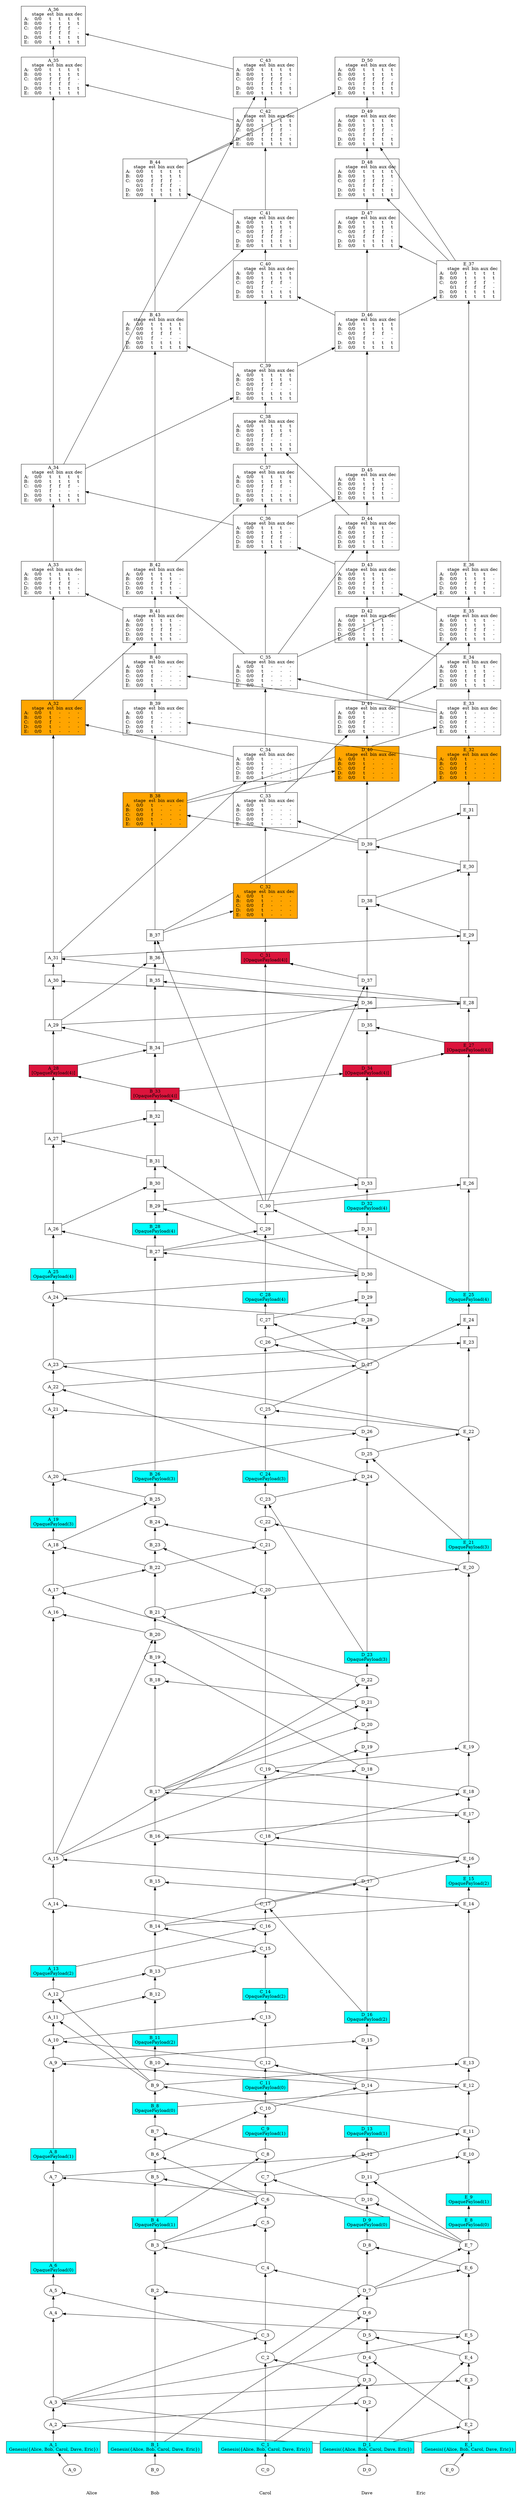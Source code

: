 /// our_id: Alice
/// peer_list: {
///   Alice: PeerState(VOTE|SEND|RECV)
///   Bob: PeerState(VOTE|SEND|RECV)
///   Carol: PeerState(VOTE|SEND|RECV)
///   Dave: PeerState(VOTE|SEND|RECV)
///   Eric: PeerState(VOTE|SEND|RECV)
/// }
digraph GossipGraph {
  splines=false
  rankdir=BT

  style=invis
  subgraph cluster_Alice {
    label="Alice"
    "Alice" [style=invis]
    "Alice" -> "A_0" [style=invis]
    "A_0" -> "A_1" [minlen=1]
    "A_1" -> "A_2" [minlen=1]
    "A_2" -> "A_3" [minlen=1]
    "A_3" -> "A_4" [minlen=4]
    "A_4" -> "A_5" [minlen=1]
    "A_5" -> "A_6" [minlen=1]
    "A_6" -> "A_7" [minlen=4]
    "A_7" -> "A_8" [minlen=1]
    "A_8" -> "A_9" [minlen=4]
    "A_9" -> "A_10" [minlen=1]
    "A_10" -> "A_11" [minlen=1]
    "A_11" -> "A_12" [minlen=1]
    "A_12" -> "A_13" [minlen=1]
    "A_13" -> "A_14" [minlen=3]
    "A_14" -> "A_15" [minlen=2]
    "A_15" -> "A_16" [minlen=11]
    "A_16" -> "A_17" [minlen=1]
    "A_17" -> "A_18" [minlen=2]
    "A_18" -> "A_19" [minlen=1]
    "A_19" -> "A_20" [minlen=2]
    "A_20" -> "A_21" [minlen=3]
    "A_21" -> "A_22" [minlen=1]
    "A_22" -> "A_23" [minlen=1]
    "A_23" -> "A_24" [minlen=3]
    "A_24" -> "A_25" [minlen=1]
    "A_25" -> "A_26" [minlen=2]
    "A_26" -> "A_27" [minlen=4]
    "A_27" -> "A_28" [minlen=3]
    "A_28" -> "A_29" [minlen=2]
    "A_29" -> "A_30" [minlen=2]
    "A_30" -> "A_31" [minlen=1]
    "A_31" -> "A_32" [minlen=7]
    "A_32" -> "A_33" [minlen=3]
    "A_33" -> "A_34" [minlen=2]
    "A_34" -> "A_35" [minlen=8]
    "A_35" -> "A_36" [minlen=1]
  }
  "D_1" -> "A_2" [constraint=false]
  "E_1" -> "A_3" [constraint=false]
  "E_5" -> "A_4" [constraint=false]
  "C_3" -> "A_5" [constraint=false]
  "D_10" -> "A_7" [constraint=false]
  "D_14" -> "A_9" [constraint=false]
  "C_12" -> "A_10" [constraint=false]
  "B_9" -> "A_11" [constraint=false]
  "B_9" -> "A_12" [constraint=false]
  "C_16" -> "A_14" [constraint=false]
  "D_17" -> "A_15" [constraint=false]
  "B_20" -> "A_16" [constraint=false]
  "D_22" -> "A_17" [constraint=false]
  "B_22" -> "A_18" [constraint=false]
  "B_25" -> "A_20" [constraint=false]
  "D_26" -> "A_21" [constraint=false]
  "D_24" -> "A_22" [constraint=false]
  "E_22" -> "A_23" [constraint=false]
  "D_28" -> "A_24" [constraint=false]
  "B_27" -> "A_26" [constraint=false]
  "B_31" -> "A_27" [constraint=false]
  "B_33" -> "A_28" [constraint=false]
  "B_34" -> "A_29" [constraint=false]
  "E_28" -> "A_30" [constraint=false]
  "E_28" -> "A_31" [constraint=false]
  "C_34" -> "A_32" [constraint=false]
  "B_41" -> "A_33" [constraint=false]
  "C_36" -> "A_34" [constraint=false]
  "C_42" -> "A_35" [constraint=false]
  "C_43" -> "A_36" [constraint=false]

  style=invis
  subgraph cluster_Bob {
    label="Bob"
    "Bob" [style=invis]
    "Bob" -> "B_0" [style=invis]
    "B_0" -> "B_1" [minlen=1]
    "B_1" -> "B_2" [minlen=7]
    "B_2" -> "B_3" [minlen=2]
    "B_3" -> "B_4" [minlen=1]
    "B_4" -> "B_5" [minlen=2]
    "B_5" -> "B_6" [minlen=1]
    "B_6" -> "B_7" [minlen=1]
    "B_7" -> "B_8" [minlen=1]
    "B_8" -> "B_9" [minlen=1]
    "B_9" -> "B_10" [minlen=1]
    "B_10" -> "B_11" [minlen=1]
    "B_11" -> "B_12" [minlen=2]
    "B_12" -> "B_13" [minlen=1]
    "B_13" -> "B_14" [minlen=2]
    "B_14" -> "B_15" [minlen=2]
    "B_15" -> "B_16" [minlen=2]
    "B_16" -> "B_17" [minlen=2]
    "B_17" -> "B_18" [minlen=5]
    "B_18" -> "B_19" [minlen=1]
    "B_19" -> "B_20" [minlen=1]
    "B_20" -> "B_21" [minlen=1]
    "B_21" -> "B_22" [minlen=2]
    "B_22" -> "B_23" [minlen=1]
    "B_23" -> "B_24" [minlen=1]
    "B_24" -> "B_25" [minlen=1]
    "B_25" -> "B_26" [minlen=1]
    "B_26" -> "B_27" [minlen=10]
    "B_27" -> "B_28" [minlen=1]
    "B_28" -> "B_29" [minlen=1]
    "B_29" -> "B_30" [minlen=1]
    "B_30" -> "B_31" [minlen=1]
    "B_31" -> "B_32" [minlen=2]
    "B_32" -> "B_33" [minlen=1]
    "B_33" -> "B_34" [minlen=2]
    "B_34" -> "B_35" [minlen=3]
    "B_35" -> "B_36" [minlen=1]
    "B_36" -> "B_37" [minlen=1]
    "B_37" -> "B_38" [minlen=4]
    "B_38" -> "B_39" [minlen=2]
    "B_39" -> "B_40" [minlen=1]
    "B_40" -> "B_41" [minlen=1]
    "B_41" -> "B_42" [minlen=1]
    "B_42" -> "B_43" [minlen=5]
    "B_43" -> "B_44" [minlen=3]
  }
  "D_6" -> "B_2" [constraint=false]
  "C_4" -> "B_3" [constraint=false]
  "C_6" -> "B_5" [constraint=false]
  "C_6" -> "B_6" [constraint=false]
  "C_8" -> "B_7" [constraint=false]
  "E_11" -> "B_9" [constraint=false]
  "E_12" -> "B_10" [constraint=false]
  "A_11" -> "B_12" [constraint=false]
  "A_12" -> "B_13" [constraint=false]
  "C_15" -> "B_14" [constraint=false]
  "E_14" -> "B_15" [constraint=false]
  "E_16" -> "B_16" [constraint=false]
  "E_17" -> "B_17" [constraint=false]
  "D_21" -> "B_18" [constraint=false]
  "D_18" -> "B_19" [constraint=false]
  "A_15" -> "B_20" [constraint=false]
  "D_20" -> "B_21" [constraint=false]
  "A_17" -> "B_22" [constraint=false]
  "C_20" -> "B_23" [constraint=false]
  "C_21" -> "B_24" [constraint=false]
  "A_18" -> "B_25" [constraint=false]
  "D_30" -> "B_27" [constraint=false]
  "D_30" -> "B_29" [constraint=false]
  "A_26" -> "B_30" [constraint=false]
  "C_29" -> "B_31" [constraint=false]
  "A_27" -> "B_32" [constraint=false]
  "D_33" -> "B_33" [constraint=false]
  "A_28" -> "B_34" [constraint=false]
  "D_36" -> "B_35" [constraint=false]
  "A_29" -> "B_36" [constraint=false]
  "C_30" -> "B_37" [constraint=false]
  "D_39" -> "B_38" [constraint=false]
  "E_32" -> "B_39" [constraint=false]
  "E_33" -> "B_40" [constraint=false]
  "A_32" -> "B_41" [constraint=false]
  "C_35" -> "B_42" [constraint=false]
  "C_39" -> "B_43" [constraint=false]
  "C_41" -> "B_44" [constraint=false]

  style=invis
  subgraph cluster_Carol {
    label="Carol"
    "Carol" [style=invis]
    "Carol" -> "C_0" [style=invis]
    "C_0" -> "C_1" [minlen=1]
    "C_1" -> "C_2" [minlen=4]
    "C_2" -> "C_3" [minlen=1]
    "C_3" -> "C_4" [minlen=3]
    "C_4" -> "C_5" [minlen=2]
    "C_5" -> "C_6" [minlen=1]
    "C_6" -> "C_7" [minlen=1]
    "C_7" -> "C_8" [minlen=1]
    "C_8" -> "C_9" [minlen=1]
    "C_9" -> "C_10" [minlen=1]
    "C_10" -> "C_11" [minlen=1]
    "C_11" -> "C_12" [minlen=1]
    "C_12" -> "C_13" [minlen=2]
    "C_13" -> "C_14" [minlen=1]
    "C_14" -> "C_15" [minlen=2]
    "C_15" -> "C_16" [minlen=1]
    "C_16" -> "C_17" [minlen=1]
    "C_17" -> "C_18" [minlen=3]
    "C_18" -> "C_19" [minlen=3]
    "C_19" -> "C_20" [minlen=8]
    "C_20" -> "C_21" [minlen=2]
    "C_21" -> "C_22" [minlen=1]
    "C_22" -> "C_23" [minlen=1]
    "C_23" -> "C_24" [minlen=1]
    "C_24" -> "C_25" [minlen=3]
    "C_25" -> "C_26" [minlen=3]
    "C_26" -> "C_27" [minlen=1]
    "C_27" -> "C_28" [minlen=1]
    "C_28" -> "C_29" [minlen=3]
    "C_29" -> "C_30" [minlen=1]
    "C_30" -> "C_31" [minlen=11]
    "C_31" -> "C_32" [minlen=2]
    "C_32" -> "C_33" [minlen=3]
    "C_33" -> "C_34" [minlen=1]
    "C_34" -> "C_35" [minlen=2]
    "C_35" -> "C_36" [minlen=3]
    "C_36" -> "C_37" [minlen=1]
    "C_37" -> "C_38" [minlen=1]
    "C_38" -> "C_39" [minlen=1]
    "C_39" -> "C_40" [minlen=2]
    "C_40" -> "C_41" [minlen=1]
    "C_41" -> "C_42" [minlen=2]
    "C_42" -> "C_43" [minlen=1]
  }
  "D_3" -> "C_2" [constraint=false]
  "A_3" -> "C_3" [constraint=false]
  "D_7" -> "C_4" [constraint=false]
  "B_3" -> "C_5" [constraint=false]
  "B_3" -> "C_6" [constraint=false]
  "E_7" -> "C_7" [constraint=false]
  "B_4" -> "C_8" [constraint=false]
  "B_6" -> "C_10" [constraint=false]
  "D_14" -> "C_12" [constraint=false]
  "A_10" -> "C_13" [constraint=false]
  "B_13" -> "C_15" [constraint=false]
  "A_13" -> "C_16" [constraint=false]
  "D_16" -> "C_17" [constraint=false]
  "E_16" -> "C_18" [constraint=false]
  "E_18" -> "C_19" [constraint=false]
  "B_21" -> "C_20" [constraint=false]
  "B_22" -> "C_21" [constraint=false]
  "E_20" -> "C_22" [constraint=false]
  "D_23" -> "C_23" [constraint=false]
  "E_22" -> "C_25" [constraint=false]
  "D_27" -> "C_26" [constraint=false]
  "D_27" -> "C_27" [constraint=false]
  "B_27" -> "C_29" [constraint=false]
  "E_25" -> "C_30" [constraint=false]
  "D_37" -> "C_31" [constraint=false]
  "B_37" -> "C_32" [constraint=false]
  "D_39" -> "C_33" [constraint=false]
  "A_31" -> "C_34" [constraint=false]
  "E_33" -> "C_35" [constraint=false]
  "D_43" -> "C_36" [constraint=false]
  "B_42" -> "C_37" [constraint=false]
  "D_44" -> "C_38" [constraint=false]
  "A_34" -> "C_39" [constraint=false]
  "D_46" -> "C_40" [constraint=false]
  "B_43" -> "C_41" [constraint=false]
  "B_44" -> "C_42" [constraint=false]
  "A_34" -> "C_43" [constraint=false]

  style=invis
  subgraph cluster_Dave {
    label="Dave"
    "Dave" [style=invis]
    "Dave" -> "D_0" [style=invis]
    "D_0" -> "D_1" [minlen=1]
    "D_1" -> "D_2" [minlen=2]
    "D_2" -> "D_3" [minlen=1]
    "D_3" -> "D_4" [minlen=1]
    "D_4" -> "D_5" [minlen=1]
    "D_5" -> "D_6" [minlen=1]
    "D_6" -> "D_7" [minlen=1]
    "D_7" -> "D_8" [minlen=2]
    "D_8" -> "D_9" [minlen=1]
    "D_9" -> "D_10" [minlen=1]
    "D_10" -> "D_11" [minlen=1]
    "D_11" -> "D_12" [minlen=1]
    "D_12" -> "D_13" [minlen=1]
    "D_13" -> "D_14" [minlen=2]
    "D_14" -> "D_15" [minlen=2]
    "D_15" -> "D_16" [minlen=1]
    "D_16" -> "D_17" [minlen=6]
    "D_17" -> "D_18" [minlen=5]
    "D_18" -> "D_19" [minlen=1]
    "D_19" -> "D_20" [minlen=1]
    "D_20" -> "D_21" [minlen=1]
    "D_21" -> "D_22" [minlen=1]
    "D_22" -> "D_23" [minlen=1]
    "D_23" -> "D_24" [minlen=8]
    "D_24" -> "D_25" [minlen=1]
    "D_25" -> "D_26" [minlen=1]
    "D_26" -> "D_27" [minlen=3]
    "D_27" -> "D_28" [minlen=2]
    "D_28" -> "D_29" [minlen=1]
    "D_29" -> "D_30" [minlen=1]
    "D_30" -> "D_31" [minlen=2]
    "D_31" -> "D_32" [minlen=1]
    "D_32" -> "D_33" [minlen=1]
    "D_33" -> "D_34" [minlen=5]
    "D_34" -> "D_35" [minlen=2]
    "D_35" -> "D_36" [minlen=1]
    "D_36" -> "D_37" [minlen=1]
    "D_37" -> "D_38" [minlen=3]
    "D_38" -> "D_39" [minlen=2]
    "D_39" -> "D_40" [minlen=2]
    "D_40" -> "D_41" [minlen=1]
    "D_41" -> "D_42" [minlen=2]
    "D_42" -> "D_43" [minlen=1]
    "D_43" -> "D_44" [minlen=1]
    "D_44" -> "D_45" [minlen=1]
    "D_45" -> "D_46" [minlen=3]
    "D_46" -> "D_47" [minlen=2]
    "D_47" -> "D_48" [minlen=1]
    "D_48" -> "D_49" [minlen=1]
    "D_49" -> "D_50" [minlen=1]
  }
  "A_2" -> "D_2" [constraint=false]
  "C_1" -> "D_3" [constraint=false]
  "E_2" -> "D_4" [constraint=false]
  "E_4" -> "D_5" [constraint=false]
  "B_1" -> "D_6" [constraint=false]
  "C_2" -> "D_7" [constraint=false]
  "E_6" -> "D_8" [constraint=false]
  "E_7" -> "D_10" [constraint=false]
  "E_7" -> "D_11" [constraint=false]
  "A_7" -> "D_12" [constraint=false]
  "C_10" -> "D_14" [constraint=false]
  "A_9" -> "D_15" [constraint=false]
  "C_17" -> "D_17" [constraint=false]
  "B_17" -> "D_18" [constraint=false]
  "A_15" -> "D_19" [constraint=false]
  "B_17" -> "D_20" [constraint=false]
  "B_17" -> "D_21" [constraint=false]
  "A_15" -> "D_22" [constraint=false]
  "C_23" -> "D_24" [constraint=false]
  "E_21" -> "D_25" [constraint=false]
  "A_20" -> "D_26" [constraint=false]
  "A_22" -> "D_27" [constraint=false]
  "C_26" -> "D_28" [constraint=false]
  "C_27" -> "D_29" [constraint=false]
  "A_24" -> "D_30" [constraint=false]
  "B_27" -> "D_31" [constraint=false]
  "B_29" -> "D_33" [constraint=false]
  "B_33" -> "D_34" [constraint=false]
  "E_27" -> "D_35" [constraint=false]
  "B_34" -> "D_36" [constraint=false]
  "C_30" -> "D_37" [constraint=false]
  "E_29" -> "D_38" [constraint=false]
  "E_30" -> "D_39" [constraint=false]
  "B_38" -> "D_40" [constraint=false]
  "C_33" -> "D_41" [constraint=false]
  "E_34" -> "D_42" [constraint=false]
  "E_35" -> "D_43" [constraint=false]
  "C_35" -> "D_44" [constraint=false]
  "C_36" -> "D_45" [constraint=false]
  "C_39" -> "D_46" [constraint=false]
  "E_37" -> "D_47" [constraint=false]
  "E_37" -> "D_48" [constraint=false]
  "E_37" -> "D_49" [constraint=false]
  "B_44" -> "D_50" [constraint=false]

  style=invis
  subgraph cluster_Eric {
    label="Eric"
    "Eric" [style=invis]
    "Eric" -> "E_0" [style=invis]
    "E_0" -> "E_1" [minlen=1]
    "E_1" -> "E_2" [minlen=1]
    "E_2" -> "E_3" [minlen=2]
    "E_3" -> "E_4" [minlen=1]
    "E_4" -> "E_5" [minlen=1]
    "E_5" -> "E_6" [minlen=3]
    "E_6" -> "E_7" [minlen=1]
    "E_7" -> "E_8" [minlen=1]
    "E_8" -> "E_9" [minlen=1]
    "E_9" -> "E_10" [minlen=2]
    "E_10" -> "E_11" [minlen=1]
    "E_11" -> "E_12" [minlen=2]
    "E_12" -> "E_13" [minlen=1]
    "E_13" -> "E_14" [minlen=7]
    "E_14" -> "E_15" [minlen=1]
    "E_15" -> "E_16" [minlen=1]
    "E_16" -> "E_17" [minlen=2]
    "E_17" -> "E_18" [minlen=1]
    "E_18" -> "E_19" [minlen=2]
    "E_19" -> "E_20" [minlen=8]
    "E_20" -> "E_21" [minlen=1]
    "E_21" -> "E_22" [minlen=5]
    "E_22" -> "E_23" [minlen=4]
    "E_23" -> "E_24" [minlen=1]
    "E_24" -> "E_25" [minlen=1]
    "E_25" -> "E_26" [minlen=5]
    "E_26" -> "E_27" [minlen=6]
    "E_27" -> "E_28" [minlen=2]
    "E_28" -> "E_29" [minlen=3]
    "E_29" -> "E_30" [minlen=2]
    "E_30" -> "E_31" [minlen=2]
    "E_31" -> "E_32" [minlen=1]
    "E_32" -> "E_33" [minlen=1]
    "E_33" -> "E_34" [minlen=1]
    "E_34" -> "E_35" [minlen=1]
    "E_35" -> "E_36" [minlen=1]
    "E_36" -> "E_37" [minlen=6]
  }
  "D_1" -> "E_2" [constraint=false]
  "A_3" -> "E_3" [constraint=false]
  "D_1" -> "E_4" [constraint=false]
  "A_3" -> "E_5" [constraint=false]
  "D_7" -> "E_6" [constraint=false]
  "D_7" -> "E_7" [constraint=false]
  "D_11" -> "E_10" [constraint=false]
  "C_7" -> "E_11" [constraint=false]
  "B_8" -> "E_12" [constraint=false]
  "B_9" -> "E_13" [constraint=false]
  "B_14" -> "E_14" [constraint=false]
  "B_14" -> "E_16" [constraint=false]
  "B_16" -> "E_17" [constraint=false]
  "C_18" -> "E_18" [constraint=false]
  "C_19" -> "E_19" [constraint=false]
  "C_20" -> "E_20" [constraint=false]
  "D_25" -> "E_22" [constraint=false]
  "A_23" -> "E_23" [constraint=false]
  "C_25" -> "E_24" [constraint=false]
  "C_30" -> "E_26" [constraint=false]
  "D_34" -> "E_27" [constraint=false]
  "A_29" -> "E_28" [constraint=false]
  "A_31" -> "E_29" [constraint=false]
  "D_38" -> "E_30" [constraint=false]
  "D_39" -> "E_31" [constraint=false]
  "B_37" -> "E_32" [constraint=false]
  "B_38" -> "E_33" [constraint=false]
  "D_41" -> "E_34" [constraint=false]
  "D_41" -> "E_35" [constraint=false]
  "C_35" -> "E_36" [constraint=false]
  "D_46" -> "E_37" [constraint=false]

  {
    rank=same
    "Alice" [style=filled, color=white]
    "Bob" [style=filled, color=white]
    "Carol" [style=filled, color=white]
    "Dave" [style=filled, color=white]
    "Eric" [style=filled, color=white]
  }
  "Alice" -> "Bob" -> "Carol" -> "Dave" -> "Eric" [style=invis]

/// ===== details of events =====
  "A_0" [fillcolor=white, label=<<table border="0" cellborder="0" cellpadding="0" cellspacing="0">
<tr><td colspan="6">A_0</td></tr>
</table>>]
/// cause: Initial
/// last_ancestors: {Alice: 0}

  "A_1" [style=filled, fillcolor=cyan, shape=rectangle, label=<<table border="0" cellborder="0" cellpadding="0" cellspacing="0">
<tr><td colspan="6">A_1</td></tr>
<tr><td colspan="6">Genesis({Alice, Bob, Carol, Dave, Eric})</td></tr>
</table>>]
/// cause: Observation(Genesis({Alice, Bob, Carol, Dave, Eric}))
/// last_ancestors: {Alice: 1}

  "A_2" [fillcolor=white, label=<<table border="0" cellborder="0" cellpadding="0" cellspacing="0">
<tr><td colspan="6">A_2</td></tr>
</table>>]
/// cause: Request
/// last_ancestors: {Alice: 2, Dave: 1}

  "A_3" [fillcolor=white, label=<<table border="0" cellborder="0" cellpadding="0" cellspacing="0">
<tr><td colspan="6">A_3</td></tr>
</table>>]
/// cause: Request
/// last_ancestors: {Alice: 3, Dave: 1, Eric: 1}

  "A_4" [fillcolor=white, label=<<table border="0" cellborder="0" cellpadding="0" cellspacing="0">
<tr><td colspan="6">A_4</td></tr>
</table>>]
/// cause: Response
/// last_ancestors: {Alice: 4, Dave: 1, Eric: 5}

  "A_5" [fillcolor=white, label=<<table border="0" cellborder="0" cellpadding="0" cellspacing="0">
<tr><td colspan="6">A_5</td></tr>
</table>>]
/// cause: Response
/// last_ancestors: {Alice: 5, Carol: 3, Dave: 3, Eric: 5}

  "A_6" [style=filled, fillcolor=cyan, shape=rectangle, label=<<table border="0" cellborder="0" cellpadding="0" cellspacing="0">
<tr><td colspan="6">A_6</td></tr>
<tr><td colspan="6">OpaquePayload(0)</td></tr>
</table>>]
/// cause: Observation(OpaquePayload(0))
/// last_ancestors: {Alice: 6, Carol: 3, Dave: 3, Eric: 5}

  "A_7" [fillcolor=white, label=<<table border="0" cellborder="0" cellpadding="0" cellspacing="0">
<tr><td colspan="6">A_7</td></tr>
</table>>]
/// cause: Request
/// last_ancestors: {Alice: 7, Bob: 1, Carol: 3, Dave: 10, Eric: 7}

  "A_8" [style=filled, fillcolor=cyan, shape=rectangle, label=<<table border="0" cellborder="0" cellpadding="0" cellspacing="0">
<tr><td colspan="6">A_8</td></tr>
<tr><td colspan="6">OpaquePayload(1)</td></tr>
</table>>]
/// cause: Observation(OpaquePayload(1))
/// last_ancestors: {Alice: 8, Bob: 1, Carol: 3, Dave: 10, Eric: 7}

  "A_9" [fillcolor=white, label=<<table border="0" cellborder="0" cellpadding="0" cellspacing="0">
<tr><td colspan="6">A_9</td></tr>
</table>>]
/// cause: Request
/// last_ancestors: {Alice: 9, Bob: 6, Carol: 10, Dave: 14, Eric: 7}

  "A_10" [fillcolor=white, label=<<table border="0" cellborder="0" cellpadding="0" cellspacing="0">
<tr><td colspan="6">A_10</td></tr>
</table>>]
/// cause: Request
/// last_ancestors: {Alice: 10, Bob: 6, Carol: 12, Dave: 14, Eric: 7}

  "A_11" [fillcolor=white, label=<<table border="0" cellborder="0" cellpadding="0" cellspacing="0">
<tr><td colspan="6">A_11</td></tr>
</table>>]
/// cause: Request
/// last_ancestors: {Alice: 11, Bob: 9, Carol: 12, Dave: 14, Eric: 11}

  "A_12" [fillcolor=white, label=<<table border="0" cellborder="0" cellpadding="0" cellspacing="0">
<tr><td colspan="6">A_12</td></tr>
</table>>]
/// cause: Request
/// last_ancestors: {Alice: 12, Bob: 9, Carol: 12, Dave: 14, Eric: 11}

  "A_13" [style=filled, fillcolor=cyan, shape=rectangle, label=<<table border="0" cellborder="0" cellpadding="0" cellspacing="0">
<tr><td colspan="6">A_13</td></tr>
<tr><td colspan="6">OpaquePayload(2)</td></tr>
</table>>]
/// cause: Observation(OpaquePayload(2))
/// last_ancestors: {Alice: 13, Bob: 9, Carol: 12, Dave: 14, Eric: 11}

  "A_14" [fillcolor=white, label=<<table border="0" cellborder="0" cellpadding="0" cellspacing="0">
<tr><td colspan="6">A_14</td></tr>
</table>>]
/// cause: Response
/// last_ancestors: {Alice: 14, Bob: 13, Carol: 16, Dave: 14, Eric: 12}

  "A_15" [fillcolor=white, label=<<table border="0" cellborder="0" cellpadding="0" cellspacing="0">
<tr><td colspan="6">A_15</td></tr>
</table>>]
/// cause: Request
/// last_ancestors: {Alice: 15, Bob: 13, Carol: 17, Dave: 17, Eric: 12}

  "A_16" [fillcolor=white, label=<<table border="0" cellborder="0" cellpadding="0" cellspacing="0">
<tr><td colspan="6">A_16</td></tr>
</table>>]
/// cause: Response
/// last_ancestors: {Alice: 16, Bob: 20, Carol: 17, Dave: 21, Eric: 17}

  "A_17" [fillcolor=white, label=<<table border="0" cellborder="0" cellpadding="0" cellspacing="0">
<tr><td colspan="6">A_17</td></tr>
</table>>]
/// cause: Response
/// last_ancestors: {Alice: 17, Bob: 20, Carol: 17, Dave: 22, Eric: 17}

  "A_18" [fillcolor=white, label=<<table border="0" cellborder="0" cellpadding="0" cellspacing="0">
<tr><td colspan="6">A_18</td></tr>
</table>>]
/// cause: Response
/// last_ancestors: {Alice: 18, Bob: 22, Carol: 17, Dave: 22, Eric: 17}

  "A_19" [style=filled, fillcolor=cyan, shape=rectangle, label=<<table border="0" cellborder="0" cellpadding="0" cellspacing="0">
<tr><td colspan="6">A_19</td></tr>
<tr><td colspan="6">OpaquePayload(3)</td></tr>
</table>>]
/// cause: Observation(OpaquePayload(3))
/// last_ancestors: {Alice: 19, Bob: 22, Carol: 17, Dave: 22, Eric: 17}

  "A_20" [fillcolor=white, label=<<table border="0" cellborder="0" cellpadding="0" cellspacing="0">
<tr><td colspan="6">A_20</td></tr>
</table>>]
/// cause: Response
/// last_ancestors: {Alice: 20, Bob: 25, Carol: 21, Dave: 22, Eric: 18}

  "A_21" [fillcolor=white, label=<<table border="0" cellborder="0" cellpadding="0" cellspacing="0">
<tr><td colspan="6">A_21</td></tr>
</table>>]
/// cause: Response
/// last_ancestors: {Alice: 21, Bob: 25, Carol: 23, Dave: 26, Eric: 21}

  "A_22" [fillcolor=white, label=<<table border="0" cellborder="0" cellpadding="0" cellspacing="0">
<tr><td colspan="6">A_22</td></tr>
</table>>]
/// cause: Request
/// last_ancestors: {Alice: 22, Bob: 25, Carol: 23, Dave: 26, Eric: 21}

  "A_23" [fillcolor=white, label=<<table border="0" cellborder="0" cellpadding="0" cellspacing="0">
<tr><td colspan="6">A_23</td></tr>
</table>>]
/// cause: Request
/// last_ancestors: {Alice: 23, Bob: 25, Carol: 23, Dave: 26, Eric: 22}

  "A_24" [fillcolor=white, label=<<table border="0" cellborder="0" cellpadding="0" cellspacing="0">
<tr><td colspan="6">A_24</td></tr>
</table>>]
/// cause: Request
/// last_ancestors: {Alice: 24, Bob: 25, Carol: 26, Dave: 28, Eric: 22}

  "A_25" [style=filled, fillcolor=cyan, shape=rectangle, label=<<table border="0" cellborder="0" cellpadding="0" cellspacing="0">
<tr><td colspan="6">A_25</td></tr>
<tr><td colspan="6">OpaquePayload(4)</td></tr>
</table>>]
/// cause: Observation(OpaquePayload(4))
/// last_ancestors: {Alice: 25, Bob: 25, Carol: 26, Dave: 28, Eric: 22}

  "A_26" [fillcolor=white, shape=rectangle, label=<<table border="0" cellborder="0" cellpadding="0" cellspacing="0">
<tr><td colspan="6">A_26</td></tr>
</table>>]
/// cause: Request
/// last_ancestors: {Alice: 26, Bob: 27, Carol: 27, Dave: 30, Eric: 22}

  "A_27" [fillcolor=white, shape=rectangle, label=<<table border="0" cellborder="0" cellpadding="0" cellspacing="0">
<tr><td colspan="6">A_27</td></tr>
</table>>]
/// cause: Request
/// last_ancestors: {Alice: 27, Bob: 31, Carol: 29, Dave: 30, Eric: 22}

  "A_28" [style=filled, fillcolor=crimson, shape=rectangle, label=<<table border="0" cellborder="0" cellpadding="0" cellspacing="0">
<tr><td colspan="6">A_28</td></tr>
<tr><td colspan="6">[OpaquePayload(4)]</td></tr></table>>]
/// cause: Request
/// last_ancestors: {Alice: 28, Bob: 33, Carol: 29, Dave: 33, Eric: 22}

  "A_29" [fillcolor=white, shape=rectangle, label=<<table border="0" cellborder="0" cellpadding="0" cellspacing="0">
<tr><td colspan="6">A_29</td></tr>
</table>>]
/// cause: Request
/// last_ancestors: {Alice: 29, Bob: 34, Carol: 29, Dave: 33, Eric: 22}

  "A_30" [fillcolor=white, shape=rectangle, label=<<table border="0" cellborder="0" cellpadding="0" cellspacing="0">
<tr><td colspan="6">A_30</td></tr>
</table>>]
/// cause: Response
/// last_ancestors: {Alice: 30, Bob: 34, Carol: 30, Dave: 34, Eric: 28}

  "A_31" [fillcolor=white, shape=rectangle, label=<<table border="0" cellborder="0" cellpadding="0" cellspacing="0">
<tr><td colspan="6">A_31</td></tr>
</table>>]
/// cause: Request
/// last_ancestors: {Alice: 31, Bob: 34, Carol: 30, Dave: 34, Eric: 28}

  "A_32" [style=filled, fillcolor=orange, shape=rectangle, label=<<table border="0" cellborder="0" cellpadding="0" cellspacing="0">
<tr><td colspan="6">A_32</td></tr>
<tr><td></td><td width="50">stage</td><td width="30">est</td><td width="30">bin</td><td width="30">aux</td><td width="30">dec</td></tr>
<tr><td>A: </td><td>0/0</td><td>t</td><td>-</td><td>-</td><td>-</td></tr>
<tr><td>B: </td><td>0/0</td><td>t</td><td>-</td><td>-</td><td>-</td></tr>
<tr><td>C: </td><td>0/0</td><td>f</td><td>-</td><td>-</td><td>-</td></tr>
<tr><td>D: </td><td>0/0</td><td>t</td><td>-</td><td>-</td><td>-</td></tr>
<tr><td>E: </td><td>0/0</td><td>t</td><td>-</td><td>-</td><td>-</td></tr></table>>]
/// cause: Response
/// last_ancestors: {Alice: 32, Bob: 37, Carol: 34, Dave: 39, Eric: 30}

  "A_33" [fillcolor=white, shape=rectangle, label=<<table border="0" cellborder="0" cellpadding="0" cellspacing="0">
<tr><td colspan="6">A_33</td></tr>
<tr><td></td><td width="50">stage</td><td width="30">est</td><td width="30">bin</td><td width="30">aux</td><td width="30">dec</td></tr>
<tr><td>A: </td><td>0/0</td><td>t</td><td>t</td><td>t</td><td>-</td></tr>
<tr><td>B: </td><td>0/0</td><td>t</td><td>t</td><td>t</td><td>-</td></tr>
<tr><td>C: </td><td>0/0</td><td>f</td><td>f</td><td>f</td><td>-</td></tr>
<tr><td>D: </td><td>0/0</td><td>t</td><td>t</td><td>t</td><td>-</td></tr>
<tr><td>E: </td><td>0/0</td><td>t</td><td>t</td><td>t</td><td>-</td></tr></table>>]
/// cause: Response
/// last_ancestors: {Alice: 33, Bob: 41, Carol: 34, Dave: 39, Eric: 33}

  "A_34" [fillcolor=white, shape=rectangle, label=<<table border="0" cellborder="0" cellpadding="0" cellspacing="0">
<tr><td colspan="6">A_34</td></tr>
<tr><td></td><td width="50">stage</td><td width="30">est</td><td width="30">bin</td><td width="30">aux</td><td width="30">dec</td></tr>
<tr><td>A: </td><td>0/0</td><td>t</td><td>t</td><td>t</td><td>t</td></tr>
<tr><td>B: </td><td>0/0</td><td>t</td><td>t</td><td>t</td><td>t</td></tr>
<tr><td>C: </td><td>0/0</td><td>f</td><td>f</td><td>f</td><td>-</td></tr>
<tr><td>   </td><td>0/1</td><td>f</td><td>-</td><td>-</td><td>-</td></tr>
<tr><td>D: </td><td>0/0</td><td>t</td><td>t</td><td>t</td><td>t</td></tr>
<tr><td>E: </td><td>0/0</td><td>t</td><td>t</td><td>t</td><td>t</td></tr></table>>]
/// cause: Request
/// last_ancestors: {Alice: 34, Bob: 41, Carol: 36, Dave: 43, Eric: 35}

  "A_35" [fillcolor=white, shape=rectangle, label=<<table border="0" cellborder="0" cellpadding="0" cellspacing="0">
<tr><td colspan="6">A_35</td></tr>
<tr><td></td><td width="50">stage</td><td width="30">est</td><td width="30">bin</td><td width="30">aux</td><td width="30">dec</td></tr>
<tr><td>A: </td><td>0/0</td><td>t</td><td>t</td><td>t</td><td>t</td></tr>
<tr><td>B: </td><td>0/0</td><td>t</td><td>t</td><td>t</td><td>t</td></tr>
<tr><td>C: </td><td>0/0</td><td>f</td><td>f</td><td>f</td><td>-</td></tr>
<tr><td>   </td><td>0/1</td><td>f</td><td>f</td><td>f</td><td>-</td></tr>
<tr><td>D: </td><td>0/0</td><td>t</td><td>t</td><td>t</td><td>t</td></tr>
<tr><td>E: </td><td>0/0</td><td>t</td><td>t</td><td>t</td><td>t</td></tr></table>>]
/// cause: Request
/// last_ancestors: {Alice: 35, Bob: 44, Carol: 42, Dave: 46, Eric: 35}

  "A_36" [fillcolor=white, shape=rectangle, label=<<table border="0" cellborder="0" cellpadding="0" cellspacing="0">
<tr><td colspan="6">A_36</td></tr>
<tr><td></td><td width="50">stage</td><td width="30">est</td><td width="30">bin</td><td width="30">aux</td><td width="30">dec</td></tr>
<tr><td>A: </td><td>0/0</td><td>t</td><td>t</td><td>t</td><td>t</td></tr>
<tr><td>B: </td><td>0/0</td><td>t</td><td>t</td><td>t</td><td>t</td></tr>
<tr><td>C: </td><td>0/0</td><td>f</td><td>f</td><td>f</td><td>-</td></tr>
<tr><td>   </td><td>0/1</td><td>f</td><td>f</td><td>f</td><td>-</td></tr>
<tr><td>D: </td><td>0/0</td><td>t</td><td>t</td><td>t</td><td>t</td></tr>
<tr><td>E: </td><td>0/0</td><td>t</td><td>t</td><td>t</td><td>t</td></tr></table>>]
/// cause: Response
/// last_ancestors: {Alice: 36, Bob: 44, Carol: 43, Dave: 46, Eric: 35}

  "B_0" [fillcolor=white, label=<<table border="0" cellborder="0" cellpadding="0" cellspacing="0">
<tr><td colspan="6">B_0</td></tr>
</table>>]
/// cause: Initial
/// last_ancestors: {Bob: 0}

  "B_1" [style=filled, fillcolor=cyan, shape=rectangle, label=<<table border="0" cellborder="0" cellpadding="0" cellspacing="0">
<tr><td colspan="6">B_1</td></tr>
<tr><td colspan="6">Genesis({Alice, Bob, Carol, Dave, Eric})</td></tr>
</table>>]
/// cause: Observation(Genesis({Alice, Bob, Carol, Dave, Eric}))
/// last_ancestors: {Bob: 1}

  "B_2" [fillcolor=white, label=<<table border="0" cellborder="0" cellpadding="0" cellspacing="0">
<tr><td colspan="6">B_2</td></tr>
</table>>]
/// cause: Response
/// last_ancestors: {Alice: 3, Bob: 2, Carol: 1, Dave: 6, Eric: 4}

  "B_3" [fillcolor=white, label=<<table border="0" cellborder="0" cellpadding="0" cellspacing="0">
<tr><td colspan="6">B_3</td></tr>
</table>>]
/// cause: Request
/// last_ancestors: {Alice: 3, Bob: 3, Carol: 4, Dave: 7, Eric: 4}

  "B_4" [style=filled, fillcolor=cyan, shape=rectangle, label=<<table border="0" cellborder="0" cellpadding="0" cellspacing="0">
<tr><td colspan="6">B_4</td></tr>
<tr><td colspan="6">OpaquePayload(1)</td></tr>
</table>>]
/// cause: Observation(OpaquePayload(1))
/// last_ancestors: {Alice: 3, Bob: 4, Carol: 4, Dave: 7, Eric: 4}

  "B_5" [fillcolor=white, label=<<table border="0" cellborder="0" cellpadding="0" cellspacing="0">
<tr><td colspan="6">B_5</td></tr>
</table>>]
/// cause: Response
/// last_ancestors: {Alice: 3, Bob: 5, Carol: 6, Dave: 7, Eric: 4}

  "B_6" [fillcolor=white, label=<<table border="0" cellborder="0" cellpadding="0" cellspacing="0">
<tr><td colspan="6">B_6</td></tr>
</table>>]
/// cause: Request
/// last_ancestors: {Alice: 3, Bob: 6, Carol: 6, Dave: 7, Eric: 4}

  "B_7" [fillcolor=white, label=<<table border="0" cellborder="0" cellpadding="0" cellspacing="0">
<tr><td colspan="6">B_7</td></tr>
</table>>]
/// cause: Response
/// last_ancestors: {Alice: 3, Bob: 7, Carol: 8, Dave: 7, Eric: 7}

  "B_8" [style=filled, fillcolor=cyan, shape=rectangle, label=<<table border="0" cellborder="0" cellpadding="0" cellspacing="0">
<tr><td colspan="6">B_8</td></tr>
<tr><td colspan="6">OpaquePayload(0)</td></tr>
</table>>]
/// cause: Observation(OpaquePayload(0))
/// last_ancestors: {Alice: 3, Bob: 8, Carol: 8, Dave: 7, Eric: 7}

  "B_9" [fillcolor=white, label=<<table border="0" cellborder="0" cellpadding="0" cellspacing="0">
<tr><td colspan="6">B_9</td></tr>
</table>>]
/// cause: Request
/// last_ancestors: {Alice: 3, Bob: 9, Carol: 8, Dave: 11, Eric: 11}

  "B_10" [fillcolor=white, label=<<table border="0" cellborder="0" cellpadding="0" cellspacing="0">
<tr><td colspan="6">B_10</td></tr>
</table>>]
/// cause: Response
/// last_ancestors: {Alice: 3, Bob: 10, Carol: 8, Dave: 11, Eric: 12}

  "B_11" [style=filled, fillcolor=cyan, shape=rectangle, label=<<table border="0" cellborder="0" cellpadding="0" cellspacing="0">
<tr><td colspan="6">B_11</td></tr>
<tr><td colspan="6">OpaquePayload(2)</td></tr>
</table>>]
/// cause: Observation(OpaquePayload(2))
/// last_ancestors: {Alice: 3, Bob: 11, Carol: 8, Dave: 11, Eric: 12}

  "B_12" [fillcolor=white, label=<<table border="0" cellborder="0" cellpadding="0" cellspacing="0">
<tr><td colspan="6">B_12</td></tr>
</table>>]
/// cause: Response
/// last_ancestors: {Alice: 11, Bob: 12, Carol: 12, Dave: 14, Eric: 12}

  "B_13" [fillcolor=white, label=<<table border="0" cellborder="0" cellpadding="0" cellspacing="0">
<tr><td colspan="6">B_13</td></tr>
</table>>]
/// cause: Response
/// last_ancestors: {Alice: 12, Bob: 13, Carol: 12, Dave: 14, Eric: 12}

  "B_14" [fillcolor=white, label=<<table border="0" cellborder="0" cellpadding="0" cellspacing="0">
<tr><td colspan="6">B_14</td></tr>
</table>>]
/// cause: Response
/// last_ancestors: {Alice: 12, Bob: 14, Carol: 15, Dave: 14, Eric: 12}

  "B_15" [fillcolor=white, label=<<table border="0" cellborder="0" cellpadding="0" cellspacing="0">
<tr><td colspan="6">B_15</td></tr>
</table>>]
/// cause: Response
/// last_ancestors: {Alice: 12, Bob: 15, Carol: 15, Dave: 14, Eric: 14}

  "B_16" [fillcolor=white, label=<<table border="0" cellborder="0" cellpadding="0" cellspacing="0">
<tr><td colspan="6">B_16</td></tr>
</table>>]
/// cause: Response
/// last_ancestors: {Alice: 12, Bob: 16, Carol: 15, Dave: 14, Eric: 16}

  "B_17" [fillcolor=white, label=<<table border="0" cellborder="0" cellpadding="0" cellspacing="0">
<tr><td colspan="6">B_17</td></tr>
</table>>]
/// cause: Response
/// last_ancestors: {Alice: 12, Bob: 17, Carol: 15, Dave: 14, Eric: 17}

  "B_18" [fillcolor=white, label=<<table border="0" cellborder="0" cellpadding="0" cellspacing="0">
<tr><td colspan="6">B_18</td></tr>
</table>>]
/// cause: Response
/// last_ancestors: {Alice: 15, Bob: 18, Carol: 17, Dave: 21, Eric: 17}

  "B_19" [fillcolor=white, label=<<table border="0" cellborder="0" cellpadding="0" cellspacing="0">
<tr><td colspan="6">B_19</td></tr>
</table>>]
/// cause: Response
/// last_ancestors: {Alice: 15, Bob: 19, Carol: 17, Dave: 21, Eric: 17}

  "B_20" [fillcolor=white, label=<<table border="0" cellborder="0" cellpadding="0" cellspacing="0">
<tr><td colspan="6">B_20</td></tr>
</table>>]
/// cause: Request
/// last_ancestors: {Alice: 15, Bob: 20, Carol: 17, Dave: 21, Eric: 17}

  "B_21" [fillcolor=white, label=<<table border="0" cellborder="0" cellpadding="0" cellspacing="0">
<tr><td colspan="6">B_21</td></tr>
</table>>]
/// cause: Response
/// last_ancestors: {Alice: 15, Bob: 21, Carol: 17, Dave: 21, Eric: 17}

  "B_22" [fillcolor=white, label=<<table border="0" cellborder="0" cellpadding="0" cellspacing="0">
<tr><td colspan="6">B_22</td></tr>
</table>>]
/// cause: Request
/// last_ancestors: {Alice: 17, Bob: 22, Carol: 17, Dave: 22, Eric: 17}

  "B_23" [fillcolor=white, label=<<table border="0" cellborder="0" cellpadding="0" cellspacing="0">
<tr><td colspan="6">B_23</td></tr>
</table>>]
/// cause: Response
/// last_ancestors: {Alice: 17, Bob: 23, Carol: 20, Dave: 22, Eric: 18}

  "B_24" [fillcolor=white, label=<<table border="0" cellborder="0" cellpadding="0" cellspacing="0">
<tr><td colspan="6">B_24</td></tr>
</table>>]
/// cause: Response
/// last_ancestors: {Alice: 17, Bob: 24, Carol: 21, Dave: 22, Eric: 18}

  "B_25" [fillcolor=white, label=<<table border="0" cellborder="0" cellpadding="0" cellspacing="0">
<tr><td colspan="6">B_25</td></tr>
</table>>]
/// cause: Request
/// last_ancestors: {Alice: 18, Bob: 25, Carol: 21, Dave: 22, Eric: 18}

  "B_26" [style=filled, fillcolor=cyan, shape=rectangle, label=<<table border="0" cellborder="0" cellpadding="0" cellspacing="0">
<tr><td colspan="6">B_26</td></tr>
<tr><td colspan="6">OpaquePayload(3)</td></tr>
</table>>]
/// cause: Observation(OpaquePayload(3))
/// last_ancestors: {Alice: 18, Bob: 26, Carol: 21, Dave: 22, Eric: 18}

  "B_27" [fillcolor=white, shape=rectangle, label=<<table border="0" cellborder="0" cellpadding="0" cellspacing="0">
<tr><td colspan="6">B_27</td></tr>
</table>>]
/// cause: Request
/// last_ancestors: {Alice: 24, Bob: 27, Carol: 27, Dave: 30, Eric: 22}

  "B_28" [style=filled, fillcolor=cyan, shape=rectangle, label=<<table border="0" cellborder="0" cellpadding="0" cellspacing="0">
<tr><td colspan="6">B_28</td></tr>
<tr><td colspan="6">OpaquePayload(4)</td></tr>
</table>>]
/// cause: Observation(OpaquePayload(4))
/// last_ancestors: {Alice: 24, Bob: 28, Carol: 27, Dave: 30, Eric: 22}

  "B_29" [fillcolor=white, shape=rectangle, label=<<table border="0" cellborder="0" cellpadding="0" cellspacing="0">
<tr><td colspan="6">B_29</td></tr>
</table>>]
/// cause: Request
/// last_ancestors: {Alice: 24, Bob: 29, Carol: 27, Dave: 30, Eric: 22}

  "B_30" [fillcolor=white, shape=rectangle, label=<<table border="0" cellborder="0" cellpadding="0" cellspacing="0">
<tr><td colspan="6">B_30</td></tr>
</table>>]
/// cause: Response
/// last_ancestors: {Alice: 26, Bob: 30, Carol: 27, Dave: 30, Eric: 22}

  "B_31" [fillcolor=white, shape=rectangle, label=<<table border="0" cellborder="0" cellpadding="0" cellspacing="0">
<tr><td colspan="6">B_31</td></tr>
</table>>]
/// cause: Response
/// last_ancestors: {Alice: 26, Bob: 31, Carol: 29, Dave: 30, Eric: 22}

  "B_32" [fillcolor=white, shape=rectangle, label=<<table border="0" cellborder="0" cellpadding="0" cellspacing="0">
<tr><td colspan="6">B_32</td></tr>
</table>>]
/// cause: Response
/// last_ancestors: {Alice: 27, Bob: 32, Carol: 29, Dave: 30, Eric: 22}

  "B_33" [style=filled, fillcolor=crimson, shape=rectangle, label=<<table border="0" cellborder="0" cellpadding="0" cellspacing="0">
<tr><td colspan="6">B_33</td></tr>
<tr><td colspan="6">[OpaquePayload(4)]</td></tr></table>>]
/// cause: Request
/// last_ancestors: {Alice: 27, Bob: 33, Carol: 29, Dave: 33, Eric: 22}

  "B_34" [fillcolor=white, shape=rectangle, label=<<table border="0" cellborder="0" cellpadding="0" cellspacing="0">
<tr><td colspan="6">B_34</td></tr>
</table>>]
/// cause: Response
/// last_ancestors: {Alice: 28, Bob: 34, Carol: 29, Dave: 33, Eric: 22}

  "B_35" [fillcolor=white, shape=rectangle, label=<<table border="0" cellborder="0" cellpadding="0" cellspacing="0">
<tr><td colspan="6">B_35</td></tr>
</table>>]
/// cause: Response
/// last_ancestors: {Alice: 28, Bob: 35, Carol: 30, Dave: 36, Eric: 27}

  "B_36" [fillcolor=white, shape=rectangle, label=<<table border="0" cellborder="0" cellpadding="0" cellspacing="0">
<tr><td colspan="6">B_36</td></tr>
</table>>]
/// cause: Response
/// last_ancestors: {Alice: 29, Bob: 36, Carol: 30, Dave: 36, Eric: 27}

  "B_37" [fillcolor=white, shape=rectangle, label=<<table border="0" cellborder="0" cellpadding="0" cellspacing="0">
<tr><td colspan="6">B_37</td></tr>
</table>>]
/// cause: Request
/// last_ancestors: {Alice: 29, Bob: 37, Carol: 30, Dave: 36, Eric: 27}

  "B_38" [style=filled, fillcolor=orange, shape=rectangle, label=<<table border="0" cellborder="0" cellpadding="0" cellspacing="0">
<tr><td colspan="6">B_38</td></tr>
<tr><td></td><td width="50">stage</td><td width="30">est</td><td width="30">bin</td><td width="30">aux</td><td width="30">dec</td></tr>
<tr><td>A: </td><td>0/0</td><td>t</td><td>-</td><td>-</td><td>-</td></tr>
<tr><td>B: </td><td>0/0</td><td>t</td><td>-</td><td>-</td><td>-</td></tr>
<tr><td>C: </td><td>0/0</td><td>f</td><td>-</td><td>-</td><td>-</td></tr>
<tr><td>D: </td><td>0/0</td><td>t</td><td>-</td><td>-</td><td>-</td></tr>
<tr><td>E: </td><td>0/0</td><td>t</td><td>-</td><td>-</td><td>-</td></tr></table>>]
/// cause: Request
/// last_ancestors: {Alice: 31, Bob: 38, Carol: 30, Dave: 39, Eric: 30}

  "B_39" [fillcolor=white, shape=rectangle, label=<<table border="0" cellborder="0" cellpadding="0" cellspacing="0">
<tr><td colspan="6">B_39</td></tr>
<tr><td></td><td width="50">stage</td><td width="30">est</td><td width="30">bin</td><td width="30">aux</td><td width="30">dec</td></tr>
<tr><td>A: </td><td>0/0</td><td>t</td><td>-</td><td>-</td><td>-</td></tr>
<tr><td>B: </td><td>0/0</td><td>t</td><td>-</td><td>-</td><td>-</td></tr>
<tr><td>C: </td><td>0/0</td><td>f</td><td>-</td><td>-</td><td>-</td></tr>
<tr><td>D: </td><td>0/0</td><td>t</td><td>-</td><td>-</td><td>-</td></tr>
<tr><td>E: </td><td>0/0</td><td>t</td><td>-</td><td>-</td><td>-</td></tr></table>>]
/// cause: Response
/// last_ancestors: {Alice: 31, Bob: 39, Carol: 30, Dave: 39, Eric: 32}

  "B_40" [fillcolor=white, shape=rectangle, label=<<table border="0" cellborder="0" cellpadding="0" cellspacing="0">
<tr><td colspan="6">B_40</td></tr>
<tr><td></td><td width="50">stage</td><td width="30">est</td><td width="30">bin</td><td width="30">aux</td><td width="30">dec</td></tr>
<tr><td>A: </td><td>0/0</td><td>t</td><td>-</td><td>-</td><td>-</td></tr>
<tr><td>B: </td><td>0/0</td><td>t</td><td>-</td><td>-</td><td>-</td></tr>
<tr><td>C: </td><td>0/0</td><td>f</td><td>-</td><td>-</td><td>-</td></tr>
<tr><td>D: </td><td>0/0</td><td>t</td><td>-</td><td>-</td><td>-</td></tr>
<tr><td>E: </td><td>0/0</td><td>t</td><td>-</td><td>-</td><td>-</td></tr></table>>]
/// cause: Response
/// last_ancestors: {Alice: 31, Bob: 40, Carol: 30, Dave: 39, Eric: 33}

  "B_41" [fillcolor=white, shape=rectangle, label=<<table border="0" cellborder="0" cellpadding="0" cellspacing="0">
<tr><td colspan="6">B_41</td></tr>
<tr><td></td><td width="50">stage</td><td width="30">est</td><td width="30">bin</td><td width="30">aux</td><td width="30">dec</td></tr>
<tr><td>A: </td><td>0/0</td><td>t</td><td>t</td><td>t</td><td>-</td></tr>
<tr><td>B: </td><td>0/0</td><td>t</td><td>t</td><td>t</td><td>-</td></tr>
<tr><td>C: </td><td>0/0</td><td>f</td><td>f</td><td>f</td><td>-</td></tr>
<tr><td>D: </td><td>0/0</td><td>t</td><td>t</td><td>t</td><td>-</td></tr>
<tr><td>E: </td><td>0/0</td><td>t</td><td>t</td><td>t</td><td>-</td></tr></table>>]
/// cause: Request
/// last_ancestors: {Alice: 32, Bob: 41, Carol: 34, Dave: 39, Eric: 33}

  "B_42" [fillcolor=white, shape=rectangle, label=<<table border="0" cellborder="0" cellpadding="0" cellspacing="0">
<tr><td colspan="6">B_42</td></tr>
<tr><td></td><td width="50">stage</td><td width="30">est</td><td width="30">bin</td><td width="30">aux</td><td width="30">dec</td></tr>
<tr><td>A: </td><td>0/0</td><td>t</td><td>t</td><td>t</td><td>-</td></tr>
<tr><td>B: </td><td>0/0</td><td>t</td><td>t</td><td>t</td><td>-</td></tr>
<tr><td>C: </td><td>0/0</td><td>f</td><td>f</td><td>f</td><td>-</td></tr>
<tr><td>D: </td><td>0/0</td><td>t</td><td>t</td><td>t</td><td>-</td></tr>
<tr><td>E: </td><td>0/0</td><td>t</td><td>t</td><td>t</td><td>-</td></tr></table>>]
/// cause: Request
/// last_ancestors: {Alice: 32, Bob: 42, Carol: 35, Dave: 39, Eric: 33}

  "B_43" [fillcolor=white, shape=rectangle, label=<<table border="0" cellborder="0" cellpadding="0" cellspacing="0">
<tr><td colspan="6">B_43</td></tr>
<tr><td></td><td width="50">stage</td><td width="30">est</td><td width="30">bin</td><td width="30">aux</td><td width="30">dec</td></tr>
<tr><td>A: </td><td>0/0</td><td>t</td><td>t</td><td>t</td><td>t</td></tr>
<tr><td>B: </td><td>0/0</td><td>t</td><td>t</td><td>t</td><td>t</td></tr>
<tr><td>C: </td><td>0/0</td><td>f</td><td>f</td><td>f</td><td>-</td></tr>
<tr><td>   </td><td>0/1</td><td>f</td><td>-</td><td>-</td><td>-</td></tr>
<tr><td>D: </td><td>0/0</td><td>t</td><td>t</td><td>t</td><td>t</td></tr>
<tr><td>E: </td><td>0/0</td><td>t</td><td>t</td><td>t</td><td>t</td></tr></table>>]
/// cause: Request
/// last_ancestors: {Alice: 34, Bob: 43, Carol: 39, Dave: 44, Eric: 35}

  "B_44" [fillcolor=white, shape=rectangle, label=<<table border="0" cellborder="0" cellpadding="0" cellspacing="0">
<tr><td colspan="6">B_44</td></tr>
<tr><td></td><td width="50">stage</td><td width="30">est</td><td width="30">bin</td><td width="30">aux</td><td width="30">dec</td></tr>
<tr><td>A: </td><td>0/0</td><td>t</td><td>t</td><td>t</td><td>t</td></tr>
<tr><td>B: </td><td>0/0</td><td>t</td><td>t</td><td>t</td><td>t</td></tr>
<tr><td>C: </td><td>0/0</td><td>f</td><td>f</td><td>f</td><td>-</td></tr>
<tr><td>   </td><td>0/1</td><td>f</td><td>f</td><td>f</td><td>-</td></tr>
<tr><td>D: </td><td>0/0</td><td>t</td><td>t</td><td>t</td><td>t</td></tr>
<tr><td>E: </td><td>0/0</td><td>t</td><td>t</td><td>t</td><td>t</td></tr></table>>]
/// cause: Request
/// last_ancestors: {Alice: 34, Bob: 44, Carol: 41, Dave: 46, Eric: 35}

  "C_0" [fillcolor=white, label=<<table border="0" cellborder="0" cellpadding="0" cellspacing="0">
<tr><td colspan="6">C_0</td></tr>
</table>>]
/// cause: Initial
/// last_ancestors: {Carol: 0}

  "C_1" [style=filled, fillcolor=cyan, shape=rectangle, label=<<table border="0" cellborder="0" cellpadding="0" cellspacing="0">
<tr><td colspan="6">C_1</td></tr>
<tr><td colspan="6">Genesis({Alice, Bob, Carol, Dave, Eric})</td></tr>
</table>>]
/// cause: Observation(Genesis({Alice, Bob, Carol, Dave, Eric}))
/// last_ancestors: {Carol: 1}

  "C_2" [fillcolor=white, label=<<table border="0" cellborder="0" cellpadding="0" cellspacing="0">
<tr><td colspan="6">C_2</td></tr>
</table>>]
/// cause: Response
/// last_ancestors: {Alice: 2, Carol: 2, Dave: 3}

  "C_3" [fillcolor=white, label=<<table border="0" cellborder="0" cellpadding="0" cellspacing="0">
<tr><td colspan="6">C_3</td></tr>
</table>>]
/// cause: Request
/// last_ancestors: {Alice: 3, Carol: 3, Dave: 3, Eric: 1}

  "C_4" [fillcolor=white, label=<<table border="0" cellborder="0" cellpadding="0" cellspacing="0">
<tr><td colspan="6">C_4</td></tr>
</table>>]
/// cause: Response
/// last_ancestors: {Alice: 3, Bob: 1, Carol: 4, Dave: 7, Eric: 4}

  "C_5" [fillcolor=white, label=<<table border="0" cellborder="0" cellpadding="0" cellspacing="0">
<tr><td colspan="6">C_5</td></tr>
</table>>]
/// cause: Response
/// last_ancestors: {Alice: 3, Bob: 3, Carol: 5, Dave: 7, Eric: 4}

  "C_6" [fillcolor=white, label=<<table border="0" cellborder="0" cellpadding="0" cellspacing="0">
<tr><td colspan="6">C_6</td></tr>
</table>>]
/// cause: Request
/// last_ancestors: {Alice: 3, Bob: 3, Carol: 6, Dave: 7, Eric: 4}

  "C_7" [fillcolor=white, label=<<table border="0" cellborder="0" cellpadding="0" cellspacing="0">
<tr><td colspan="6">C_7</td></tr>
</table>>]
/// cause: Request
/// last_ancestors: {Alice: 3, Bob: 3, Carol: 7, Dave: 7, Eric: 7}

  "C_8" [fillcolor=white, label=<<table border="0" cellborder="0" cellpadding="0" cellspacing="0">
<tr><td colspan="6">C_8</td></tr>
</table>>]
/// cause: Request
/// last_ancestors: {Alice: 3, Bob: 4, Carol: 8, Dave: 7, Eric: 7}

  "C_9" [style=filled, fillcolor=cyan, shape=rectangle, label=<<table border="0" cellborder="0" cellpadding="0" cellspacing="0">
<tr><td colspan="6">C_9</td></tr>
<tr><td colspan="6">OpaquePayload(1)</td></tr>
</table>>]
/// cause: Observation(OpaquePayload(1))
/// last_ancestors: {Alice: 3, Bob: 4, Carol: 9, Dave: 7, Eric: 7}

  "C_10" [fillcolor=white, label=<<table border="0" cellborder="0" cellpadding="0" cellspacing="0">
<tr><td colspan="6">C_10</td></tr>
</table>>]
/// cause: Response
/// last_ancestors: {Alice: 3, Bob: 6, Carol: 10, Dave: 7, Eric: 7}

  "C_11" [style=filled, fillcolor=cyan, shape=rectangle, label=<<table border="0" cellborder="0" cellpadding="0" cellspacing="0">
<tr><td colspan="6">C_11</td></tr>
<tr><td colspan="6">OpaquePayload(0)</td></tr>
</table>>]
/// cause: Observation(OpaquePayload(0))
/// last_ancestors: {Alice: 3, Bob: 6, Carol: 11, Dave: 7, Eric: 7}

  "C_12" [fillcolor=white, label=<<table border="0" cellborder="0" cellpadding="0" cellspacing="0">
<tr><td colspan="6">C_12</td></tr>
</table>>]
/// cause: Response
/// last_ancestors: {Alice: 7, Bob: 6, Carol: 12, Dave: 14, Eric: 7}

  "C_13" [fillcolor=white, label=<<table border="0" cellborder="0" cellpadding="0" cellspacing="0">
<tr><td colspan="6">C_13</td></tr>
</table>>]
/// cause: Response
/// last_ancestors: {Alice: 10, Bob: 6, Carol: 13, Dave: 14, Eric: 7}

  "C_14" [style=filled, fillcolor=cyan, shape=rectangle, label=<<table border="0" cellborder="0" cellpadding="0" cellspacing="0">
<tr><td colspan="6">C_14</td></tr>
<tr><td colspan="6">OpaquePayload(2)</td></tr>
</table>>]
/// cause: Observation(OpaquePayload(2))
/// last_ancestors: {Alice: 10, Bob: 6, Carol: 14, Dave: 14, Eric: 7}

  "C_15" [fillcolor=white, label=<<table border="0" cellborder="0" cellpadding="0" cellspacing="0">
<tr><td colspan="6">C_15</td></tr>
</table>>]
/// cause: Request
/// last_ancestors: {Alice: 12, Bob: 13, Carol: 15, Dave: 14, Eric: 12}

  "C_16" [fillcolor=white, label=<<table border="0" cellborder="0" cellpadding="0" cellspacing="0">
<tr><td colspan="6">C_16</td></tr>
</table>>]
/// cause: Request
/// last_ancestors: {Alice: 13, Bob: 13, Carol: 16, Dave: 14, Eric: 12}

  "C_17" [fillcolor=white, label=<<table border="0" cellborder="0" cellpadding="0" cellspacing="0">
<tr><td colspan="6">C_17</td></tr>
</table>>]
/// cause: Request
/// last_ancestors: {Alice: 13, Bob: 13, Carol: 17, Dave: 16, Eric: 12}

  "C_18" [fillcolor=white, label=<<table border="0" cellborder="0" cellpadding="0" cellspacing="0">
<tr><td colspan="6">C_18</td></tr>
</table>>]
/// cause: Request
/// last_ancestors: {Alice: 13, Bob: 14, Carol: 18, Dave: 16, Eric: 16}

  "C_19" [fillcolor=white, label=<<table border="0" cellborder="0" cellpadding="0" cellspacing="0">
<tr><td colspan="6">C_19</td></tr>
</table>>]
/// cause: Request
/// last_ancestors: {Alice: 13, Bob: 16, Carol: 19, Dave: 16, Eric: 18}

  "C_20" [fillcolor=white, label=<<table border="0" cellborder="0" cellpadding="0" cellspacing="0">
<tr><td colspan="6">C_20</td></tr>
</table>>]
/// cause: Request
/// last_ancestors: {Alice: 15, Bob: 21, Carol: 20, Dave: 21, Eric: 18}

  "C_21" [fillcolor=white, label=<<table border="0" cellborder="0" cellpadding="0" cellspacing="0">
<tr><td colspan="6">C_21</td></tr>
</table>>]
/// cause: Request
/// last_ancestors: {Alice: 17, Bob: 22, Carol: 21, Dave: 22, Eric: 18}

  "C_22" [fillcolor=white, label=<<table border="0" cellborder="0" cellpadding="0" cellspacing="0">
<tr><td colspan="6">C_22</td></tr>
</table>>]
/// cause: Response
/// last_ancestors: {Alice: 17, Bob: 22, Carol: 22, Dave: 22, Eric: 20}

  "C_23" [fillcolor=white, label=<<table border="0" cellborder="0" cellpadding="0" cellspacing="0">
<tr><td colspan="6">C_23</td></tr>
</table>>]
/// cause: Request
/// last_ancestors: {Alice: 17, Bob: 22, Carol: 23, Dave: 23, Eric: 20}

  "C_24" [style=filled, fillcolor=cyan, shape=rectangle, label=<<table border="0" cellborder="0" cellpadding="0" cellspacing="0">
<tr><td colspan="6">C_24</td></tr>
<tr><td colspan="6">OpaquePayload(3)</td></tr>
</table>>]
/// cause: Observation(OpaquePayload(3))
/// last_ancestors: {Alice: 17, Bob: 22, Carol: 24, Dave: 23, Eric: 20}

  "C_25" [fillcolor=white, label=<<table border="0" cellborder="0" cellpadding="0" cellspacing="0">
<tr><td colspan="6">C_25</td></tr>
</table>>]
/// cause: Request
/// last_ancestors: {Alice: 17, Bob: 22, Carol: 25, Dave: 25, Eric: 22}

  "C_26" [fillcolor=white, label=<<table border="0" cellborder="0" cellpadding="0" cellspacing="0">
<tr><td colspan="6">C_26</td></tr>
</table>>]
/// cause: Request
/// last_ancestors: {Alice: 22, Bob: 25, Carol: 26, Dave: 27, Eric: 22}

  "C_27" [fillcolor=white, shape=rectangle, label=<<table border="0" cellborder="0" cellpadding="0" cellspacing="0">
<tr><td colspan="6">C_27</td></tr>
</table>>]
/// cause: Request
/// last_ancestors: {Alice: 22, Bob: 25, Carol: 27, Dave: 27, Eric: 22}

  "C_28" [style=filled, fillcolor=cyan, shape=rectangle, label=<<table border="0" cellborder="0" cellpadding="0" cellspacing="0">
<tr><td colspan="6">C_28</td></tr>
<tr><td colspan="6">OpaquePayload(4)</td></tr>
</table>>]
/// cause: Observation(OpaquePayload(4))
/// last_ancestors: {Alice: 22, Bob: 25, Carol: 28, Dave: 27, Eric: 22}

  "C_29" [fillcolor=white, shape=rectangle, label=<<table border="0" cellborder="0" cellpadding="0" cellspacing="0">
<tr><td colspan="6">C_29</td></tr>
</table>>]
/// cause: Request
/// last_ancestors: {Alice: 24, Bob: 27, Carol: 29, Dave: 30, Eric: 22}

  "C_30" [fillcolor=white, shape=rectangle, label=<<table border="0" cellborder="0" cellpadding="0" cellspacing="0">
<tr><td colspan="6">C_30</td></tr>
</table>>]
/// cause: Request
/// last_ancestors: {Alice: 24, Bob: 27, Carol: 30, Dave: 30, Eric: 25}

  "C_31" [style=filled, fillcolor=crimson, shape=rectangle, label=<<table border="0" cellborder="0" cellpadding="0" cellspacing="0">
<tr><td colspan="6">C_31</td></tr>
<tr><td colspan="6">[OpaquePayload(4)]</td></tr></table>>]
/// cause: Response
/// last_ancestors: {Alice: 28, Bob: 34, Carol: 31, Dave: 37, Eric: 27}

  "C_32" [style=filled, fillcolor=orange, shape=rectangle, label=<<table border="0" cellborder="0" cellpadding="0" cellspacing="0">
<tr><td colspan="6">C_32</td></tr>
<tr><td></td><td width="50">stage</td><td width="30">est</td><td width="30">bin</td><td width="30">aux</td><td width="30">dec</td></tr>
<tr><td>A: </td><td>0/0</td><td>t</td><td>-</td><td>-</td><td>-</td></tr>
<tr><td>B: </td><td>0/0</td><td>t</td><td>-</td><td>-</td><td>-</td></tr>
<tr><td>C: </td><td>0/0</td><td>f</td><td>-</td><td>-</td><td>-</td></tr>
<tr><td>D: </td><td>0/0</td><td>t</td><td>-</td><td>-</td><td>-</td></tr>
<tr><td>E: </td><td>0/0</td><td>t</td><td>-</td><td>-</td><td>-</td></tr></table>>]
/// cause: Response
/// last_ancestors: {Alice: 29, Bob: 37, Carol: 32, Dave: 37, Eric: 27}

  "C_33" [fillcolor=white, shape=rectangle, label=<<table border="0" cellborder="0" cellpadding="0" cellspacing="0">
<tr><td colspan="6">C_33</td></tr>
<tr><td></td><td width="50">stage</td><td width="30">est</td><td width="30">bin</td><td width="30">aux</td><td width="30">dec</td></tr>
<tr><td>A: </td><td>0/0</td><td>t</td><td>-</td><td>-</td><td>-</td></tr>
<tr><td>B: </td><td>0/0</td><td>t</td><td>-</td><td>-</td><td>-</td></tr>
<tr><td>C: </td><td>0/0</td><td>f</td><td>-</td><td>-</td><td>-</td></tr>
<tr><td>D: </td><td>0/0</td><td>t</td><td>-</td><td>-</td><td>-</td></tr>
<tr><td>E: </td><td>0/0</td><td>t</td><td>-</td><td>-</td><td>-</td></tr></table>>]
/// cause: Request
/// last_ancestors: {Alice: 31, Bob: 37, Carol: 33, Dave: 39, Eric: 30}

  "C_34" [fillcolor=white, shape=rectangle, label=<<table border="0" cellborder="0" cellpadding="0" cellspacing="0">
<tr><td colspan="6">C_34</td></tr>
<tr><td></td><td width="50">stage</td><td width="30">est</td><td width="30">bin</td><td width="30">aux</td><td width="30">dec</td></tr>
<tr><td>A: </td><td>0/0</td><td>t</td><td>-</td><td>-</td><td>-</td></tr>
<tr><td>B: </td><td>0/0</td><td>t</td><td>-</td><td>-</td><td>-</td></tr>
<tr><td>C: </td><td>0/0</td><td>f</td><td>-</td><td>-</td><td>-</td></tr>
<tr><td>D: </td><td>0/0</td><td>t</td><td>-</td><td>-</td><td>-</td></tr>
<tr><td>E: </td><td>0/0</td><td>t</td><td>-</td><td>-</td><td>-</td></tr></table>>]
/// cause: Request
/// last_ancestors: {Alice: 31, Bob: 37, Carol: 34, Dave: 39, Eric: 30}

  "C_35" [fillcolor=white, shape=rectangle, label=<<table border="0" cellborder="0" cellpadding="0" cellspacing="0">
<tr><td colspan="6">C_35</td></tr>
<tr><td></td><td width="50">stage</td><td width="30">est</td><td width="30">bin</td><td width="30">aux</td><td width="30">dec</td></tr>
<tr><td>A: </td><td>0/0</td><td>t</td><td>-</td><td>-</td><td>-</td></tr>
<tr><td>B: </td><td>0/0</td><td>t</td><td>-</td><td>-</td><td>-</td></tr>
<tr><td>C: </td><td>0/0</td><td>f</td><td>-</td><td>-</td><td>-</td></tr>
<tr><td>D: </td><td>0/0</td><td>t</td><td>-</td><td>-</td><td>-</td></tr>
<tr><td>E: </td><td>0/0</td><td>t</td><td>-</td><td>-</td><td>-</td></tr></table>>]
/// cause: Request
/// last_ancestors: {Alice: 31, Bob: 38, Carol: 35, Dave: 39, Eric: 33}

  "C_36" [fillcolor=white, shape=rectangle, label=<<table border="0" cellborder="0" cellpadding="0" cellspacing="0">
<tr><td colspan="6">C_36</td></tr>
<tr><td></td><td width="50">stage</td><td width="30">est</td><td width="30">bin</td><td width="30">aux</td><td width="30">dec</td></tr>
<tr><td>A: </td><td>0/0</td><td>t</td><td>t</td><td>t</td><td>-</td></tr>
<tr><td>B: </td><td>0/0</td><td>t</td><td>t</td><td>t</td><td>-</td></tr>
<tr><td>C: </td><td>0/0</td><td>f</td><td>f</td><td>f</td><td>-</td></tr>
<tr><td>D: </td><td>0/0</td><td>t</td><td>t</td><td>t</td><td>-</td></tr>
<tr><td>E: </td><td>0/0</td><td>t</td><td>t</td><td>t</td><td>-</td></tr></table>>]
/// cause: Request
/// last_ancestors: {Alice: 31, Bob: 38, Carol: 36, Dave: 43, Eric: 35}

  "C_37" [fillcolor=white, shape=rectangle, label=<<table border="0" cellborder="0" cellpadding="0" cellspacing="0">
<tr><td colspan="6">C_37</td></tr>
<tr><td></td><td width="50">stage</td><td width="30">est</td><td width="30">bin</td><td width="30">aux</td><td width="30">dec</td></tr>
<tr><td>A: </td><td>0/0</td><td>t</td><td>t</td><td>t</td><td>t</td></tr>
<tr><td>B: </td><td>0/0</td><td>t</td><td>t</td><td>t</td><td>t</td></tr>
<tr><td>C: </td><td>0/0</td><td>f</td><td>f</td><td>f</td><td>-</td></tr>
<tr><td>   </td><td>0/1</td><td>f</td><td>-</td><td>-</td><td>-</td></tr>
<tr><td>D: </td><td>0/0</td><td>t</td><td>t</td><td>t</td><td>t</td></tr>
<tr><td>E: </td><td>0/0</td><td>t</td><td>t</td><td>t</td><td>t</td></tr></table>>]
/// cause: Response
/// last_ancestors: {Alice: 32, Bob: 42, Carol: 37, Dave: 43, Eric: 35}

  "C_38" [fillcolor=white, shape=rectangle, label=<<table border="0" cellborder="0" cellpadding="0" cellspacing="0">
<tr><td colspan="6">C_38</td></tr>
<tr><td></td><td width="50">stage</td><td width="30">est</td><td width="30">bin</td><td width="30">aux</td><td width="30">dec</td></tr>
<tr><td>A: </td><td>0/0</td><td>t</td><td>t</td><td>t</td><td>t</td></tr>
<tr><td>B: </td><td>0/0</td><td>t</td><td>t</td><td>t</td><td>t</td></tr>
<tr><td>C: </td><td>0/0</td><td>f</td><td>f</td><td>f</td><td>-</td></tr>
<tr><td>   </td><td>0/1</td><td>f</td><td>-</td><td>-</td><td>-</td></tr>
<tr><td>D: </td><td>0/0</td><td>t</td><td>t</td><td>t</td><td>t</td></tr>
<tr><td>E: </td><td>0/0</td><td>t</td><td>t</td><td>t</td><td>t</td></tr></table>>]
/// cause: Response
/// last_ancestors: {Alice: 32, Bob: 42, Carol: 38, Dave: 44, Eric: 35}

  "C_39" [fillcolor=white, shape=rectangle, label=<<table border="0" cellborder="0" cellpadding="0" cellspacing="0">
<tr><td colspan="6">C_39</td></tr>
<tr><td></td><td width="50">stage</td><td width="30">est</td><td width="30">bin</td><td width="30">aux</td><td width="30">dec</td></tr>
<tr><td>A: </td><td>0/0</td><td>t</td><td>t</td><td>t</td><td>t</td></tr>
<tr><td>B: </td><td>0/0</td><td>t</td><td>t</td><td>t</td><td>t</td></tr>
<tr><td>C: </td><td>0/0</td><td>f</td><td>f</td><td>f</td><td>-</td></tr>
<tr><td>   </td><td>0/1</td><td>f</td><td>-</td><td>-</td><td>-</td></tr>
<tr><td>D: </td><td>0/0</td><td>t</td><td>t</td><td>t</td><td>t</td></tr>
<tr><td>E: </td><td>0/0</td><td>t</td><td>t</td><td>t</td><td>t</td></tr></table>>]
/// cause: Response
/// last_ancestors: {Alice: 34, Bob: 42, Carol: 39, Dave: 44, Eric: 35}

  "C_40" [fillcolor=white, shape=rectangle, label=<<table border="0" cellborder="0" cellpadding="0" cellspacing="0">
<tr><td colspan="6">C_40</td></tr>
<tr><td></td><td width="50">stage</td><td width="30">est</td><td width="30">bin</td><td width="30">aux</td><td width="30">dec</td></tr>
<tr><td>A: </td><td>0/0</td><td>t</td><td>t</td><td>t</td><td>t</td></tr>
<tr><td>B: </td><td>0/0</td><td>t</td><td>t</td><td>t</td><td>t</td></tr>
<tr><td>C: </td><td>0/0</td><td>f</td><td>f</td><td>f</td><td>-</td></tr>
<tr><td>   </td><td>0/1</td><td>f</td><td>-</td><td>-</td><td>-</td></tr>
<tr><td>D: </td><td>0/0</td><td>t</td><td>t</td><td>t</td><td>t</td></tr>
<tr><td>E: </td><td>0/0</td><td>t</td><td>t</td><td>t</td><td>t</td></tr></table>>]
/// cause: Response
/// last_ancestors: {Alice: 34, Bob: 42, Carol: 40, Dave: 46, Eric: 35}

  "C_41" [fillcolor=white, shape=rectangle, label=<<table border="0" cellborder="0" cellpadding="0" cellspacing="0">
<tr><td colspan="6">C_41</td></tr>
<tr><td></td><td width="50">stage</td><td width="30">est</td><td width="30">bin</td><td width="30">aux</td><td width="30">dec</td></tr>
<tr><td>A: </td><td>0/0</td><td>t</td><td>t</td><td>t</td><td>t</td></tr>
<tr><td>B: </td><td>0/0</td><td>t</td><td>t</td><td>t</td><td>t</td></tr>
<tr><td>C: </td><td>0/0</td><td>f</td><td>f</td><td>f</td><td>-</td></tr>
<tr><td>   </td><td>0/1</td><td>f</td><td>f</td><td>f</td><td>-</td></tr>
<tr><td>D: </td><td>0/0</td><td>t</td><td>t</td><td>t</td><td>t</td></tr>
<tr><td>E: </td><td>0/0</td><td>t</td><td>t</td><td>t</td><td>t</td></tr></table>>]
/// cause: Response
/// last_ancestors: {Alice: 34, Bob: 43, Carol: 41, Dave: 46, Eric: 35}

  "C_42" [fillcolor=white, shape=rectangle, label=<<table border="0" cellborder="0" cellpadding="0" cellspacing="0">
<tr><td colspan="6">C_42</td></tr>
<tr><td></td><td width="50">stage</td><td width="30">est</td><td width="30">bin</td><td width="30">aux</td><td width="30">dec</td></tr>
<tr><td>A: </td><td>0/0</td><td>t</td><td>t</td><td>t</td><td>t</td></tr>
<tr><td>B: </td><td>0/0</td><td>t</td><td>t</td><td>t</td><td>t</td></tr>
<tr><td>C: </td><td>0/0</td><td>f</td><td>f</td><td>f</td><td>-</td></tr>
<tr><td>   </td><td>0/1</td><td>f</td><td>f</td><td>f</td><td>-</td></tr>
<tr><td>D: </td><td>0/0</td><td>t</td><td>t</td><td>t</td><td>t</td></tr>
<tr><td>E: </td><td>0/0</td><td>t</td><td>t</td><td>t</td><td>t</td></tr></table>>]
/// cause: Response
/// last_ancestors: {Alice: 34, Bob: 44, Carol: 42, Dave: 46, Eric: 35}

  "C_43" [fillcolor=white, shape=rectangle, label=<<table border="0" cellborder="0" cellpadding="0" cellspacing="0">
<tr><td colspan="6">C_43</td></tr>
<tr><td></td><td width="50">stage</td><td width="30">est</td><td width="30">bin</td><td width="30">aux</td><td width="30">dec</td></tr>
<tr><td>A: </td><td>0/0</td><td>t</td><td>t</td><td>t</td><td>t</td></tr>
<tr><td>B: </td><td>0/0</td><td>t</td><td>t</td><td>t</td><td>t</td></tr>
<tr><td>C: </td><td>0/0</td><td>f</td><td>f</td><td>f</td><td>-</td></tr>
<tr><td>   </td><td>0/1</td><td>f</td><td>f</td><td>f</td><td>-</td></tr>
<tr><td>D: </td><td>0/0</td><td>t</td><td>t</td><td>t</td><td>t</td></tr>
<tr><td>E: </td><td>0/0</td><td>t</td><td>t</td><td>t</td><td>t</td></tr></table>>]
/// cause: Request
/// last_ancestors: {Alice: 34, Bob: 44, Carol: 43, Dave: 46, Eric: 35}

  "D_0" [fillcolor=white, label=<<table border="0" cellborder="0" cellpadding="0" cellspacing="0">
<tr><td colspan="6">D_0</td></tr>
</table>>]
/// cause: Initial
/// last_ancestors: {Dave: 0}

  "D_1" [style=filled, fillcolor=cyan, shape=rectangle, label=<<table border="0" cellborder="0" cellpadding="0" cellspacing="0">
<tr><td colspan="6">D_1</td></tr>
<tr><td colspan="6">Genesis({Alice, Bob, Carol, Dave, Eric})</td></tr>
</table>>]
/// cause: Observation(Genesis({Alice, Bob, Carol, Dave, Eric}))
/// last_ancestors: {Dave: 1}

  "D_2" [fillcolor=white, label=<<table border="0" cellborder="0" cellpadding="0" cellspacing="0">
<tr><td colspan="6">D_2</td></tr>
</table>>]
/// cause: Response
/// last_ancestors: {Alice: 2, Dave: 2}

  "D_3" [fillcolor=white, label=<<table border="0" cellborder="0" cellpadding="0" cellspacing="0">
<tr><td colspan="6">D_3</td></tr>
</table>>]
/// cause: Request
/// last_ancestors: {Alice: 2, Carol: 1, Dave: 3}

  "D_4" [fillcolor=white, label=<<table border="0" cellborder="0" cellpadding="0" cellspacing="0">
<tr><td colspan="6">D_4</td></tr>
</table>>]
/// cause: Response
/// last_ancestors: {Alice: 2, Carol: 1, Dave: 4, Eric: 2}

  "D_5" [fillcolor=white, label=<<table border="0" cellborder="0" cellpadding="0" cellspacing="0">
<tr><td colspan="6">D_5</td></tr>
</table>>]
/// cause: Response
/// last_ancestors: {Alice: 3, Carol: 1, Dave: 5, Eric: 4}

  "D_6" [fillcolor=white, label=<<table border="0" cellborder="0" cellpadding="0" cellspacing="0">
<tr><td colspan="6">D_6</td></tr>
</table>>]
/// cause: Request
/// last_ancestors: {Alice: 3, Bob: 1, Carol: 1, Dave: 6, Eric: 4}

  "D_7" [fillcolor=white, label=<<table border="0" cellborder="0" cellpadding="0" cellspacing="0">
<tr><td colspan="6">D_7</td></tr>
</table>>]
/// cause: Request
/// last_ancestors: {Alice: 3, Bob: 1, Carol: 2, Dave: 7, Eric: 4}

  "D_8" [fillcolor=white, label=<<table border="0" cellborder="0" cellpadding="0" cellspacing="0">
<tr><td colspan="6">D_8</td></tr>
</table>>]
/// cause: Response
/// last_ancestors: {Alice: 3, Bob: 1, Carol: 2, Dave: 8, Eric: 6}

  "D_9" [style=filled, fillcolor=cyan, shape=rectangle, label=<<table border="0" cellborder="0" cellpadding="0" cellspacing="0">
<tr><td colspan="6">D_9</td></tr>
<tr><td colspan="6">OpaquePayload(0)</td></tr>
</table>>]
/// cause: Observation(OpaquePayload(0))
/// last_ancestors: {Alice: 3, Bob: 1, Carol: 2, Dave: 9, Eric: 6}

  "D_10" [fillcolor=white, label=<<table border="0" cellborder="0" cellpadding="0" cellspacing="0">
<tr><td colspan="6">D_10</td></tr>
</table>>]
/// cause: Response
/// last_ancestors: {Alice: 3, Bob: 1, Carol: 2, Dave: 10, Eric: 7}

  "D_11" [fillcolor=white, label=<<table border="0" cellborder="0" cellpadding="0" cellspacing="0">
<tr><td colspan="6">D_11</td></tr>
</table>>]
/// cause: Request
/// last_ancestors: {Alice: 3, Bob: 1, Carol: 2, Dave: 11, Eric: 7}

  "D_12" [fillcolor=white, label=<<table border="0" cellborder="0" cellpadding="0" cellspacing="0">
<tr><td colspan="6">D_12</td></tr>
</table>>]
/// cause: Response
/// last_ancestors: {Alice: 7, Bob: 1, Carol: 3, Dave: 12, Eric: 7}

  "D_13" [style=filled, fillcolor=cyan, shape=rectangle, label=<<table border="0" cellborder="0" cellpadding="0" cellspacing="0">
<tr><td colspan="6">D_13</td></tr>
<tr><td colspan="6">OpaquePayload(1)</td></tr>
</table>>]
/// cause: Observation(OpaquePayload(1))
/// last_ancestors: {Alice: 7, Bob: 1, Carol: 3, Dave: 13, Eric: 7}

  "D_14" [fillcolor=white, label=<<table border="0" cellborder="0" cellpadding="0" cellspacing="0">
<tr><td colspan="6">D_14</td></tr>
</table>>]
/// cause: Request
/// last_ancestors: {Alice: 7, Bob: 6, Carol: 10, Dave: 14, Eric: 7}

  "D_15" [fillcolor=white, label=<<table border="0" cellborder="0" cellpadding="0" cellspacing="0">
<tr><td colspan="6">D_15</td></tr>
</table>>]
/// cause: Response
/// last_ancestors: {Alice: 9, Bob: 6, Carol: 10, Dave: 15, Eric: 7}

  "D_16" [style=filled, fillcolor=cyan, shape=rectangle, label=<<table border="0" cellborder="0" cellpadding="0" cellspacing="0">
<tr><td colspan="6">D_16</td></tr>
<tr><td colspan="6">OpaquePayload(2)</td></tr>
</table>>]
/// cause: Observation(OpaquePayload(2))
/// last_ancestors: {Alice: 9, Bob: 6, Carol: 10, Dave: 16, Eric: 7}

  "D_17" [fillcolor=white, label=<<table border="0" cellborder="0" cellpadding="0" cellspacing="0">
<tr><td colspan="6">D_17</td></tr>
</table>>]
/// cause: Response
/// last_ancestors: {Alice: 13, Bob: 13, Carol: 17, Dave: 17, Eric: 12}

  "D_18" [fillcolor=white, label=<<table border="0" cellborder="0" cellpadding="0" cellspacing="0">
<tr><td colspan="6">D_18</td></tr>
</table>>]
/// cause: Request
/// last_ancestors: {Alice: 13, Bob: 17, Carol: 17, Dave: 18, Eric: 17}

  "D_19" [fillcolor=white, label=<<table border="0" cellborder="0" cellpadding="0" cellspacing="0">
<tr><td colspan="6">D_19</td></tr>
</table>>]
/// cause: Response
/// last_ancestors: {Alice: 15, Bob: 17, Carol: 17, Dave: 19, Eric: 17}

  "D_20" [fillcolor=white, label=<<table border="0" cellborder="0" cellpadding="0" cellspacing="0">
<tr><td colspan="6">D_20</td></tr>
</table>>]
/// cause: Request
/// last_ancestors: {Alice: 15, Bob: 17, Carol: 17, Dave: 20, Eric: 17}

  "D_21" [fillcolor=white, label=<<table border="0" cellborder="0" cellpadding="0" cellspacing="0">
<tr><td colspan="6">D_21</td></tr>
</table>>]
/// cause: Request
/// last_ancestors: {Alice: 15, Bob: 17, Carol: 17, Dave: 21, Eric: 17}

  "D_22" [fillcolor=white, label=<<table border="0" cellborder="0" cellpadding="0" cellspacing="0">
<tr><td colspan="6">D_22</td></tr>
</table>>]
/// cause: Request
/// last_ancestors: {Alice: 15, Bob: 17, Carol: 17, Dave: 22, Eric: 17}

  "D_23" [style=filled, fillcolor=cyan, shape=rectangle, label=<<table border="0" cellborder="0" cellpadding="0" cellspacing="0">
<tr><td colspan="6">D_23</td></tr>
<tr><td colspan="6">OpaquePayload(3)</td></tr>
</table>>]
/// cause: Observation(OpaquePayload(3))
/// last_ancestors: {Alice: 15, Bob: 17, Carol: 17, Dave: 23, Eric: 17}

  "D_24" [fillcolor=white, label=<<table border="0" cellborder="0" cellpadding="0" cellspacing="0">
<tr><td colspan="6">D_24</td></tr>
</table>>]
/// cause: Response
/// last_ancestors: {Alice: 17, Bob: 22, Carol: 23, Dave: 24, Eric: 20}

  "D_25" [fillcolor=white, label=<<table border="0" cellborder="0" cellpadding="0" cellspacing="0">
<tr><td colspan="6">D_25</td></tr>
</table>>]
/// cause: Request
/// last_ancestors: {Alice: 17, Bob: 22, Carol: 23, Dave: 25, Eric: 21}

  "D_26" [fillcolor=white, label=<<table border="0" cellborder="0" cellpadding="0" cellspacing="0">
<tr><td colspan="6">D_26</td></tr>
</table>>]
/// cause: Request
/// last_ancestors: {Alice: 20, Bob: 25, Carol: 23, Dave: 26, Eric: 21}

  "D_27" [fillcolor=white, label=<<table border="0" cellborder="0" cellpadding="0" cellspacing="0">
<tr><td colspan="6">D_27</td></tr>
</table>>]
/// cause: Response
/// last_ancestors: {Alice: 22, Bob: 25, Carol: 23, Dave: 27, Eric: 21}

  "D_28" [fillcolor=white, label=<<table border="0" cellborder="0" cellpadding="0" cellspacing="0">
<tr><td colspan="6">D_28</td></tr>
</table>>]
/// cause: Response
/// last_ancestors: {Alice: 22, Bob: 25, Carol: 26, Dave: 28, Eric: 22}

  "D_29" [fillcolor=white, shape=rectangle, label=<<table border="0" cellborder="0" cellpadding="0" cellspacing="0">
<tr><td colspan="6">D_29</td></tr>
</table>>]
/// cause: Response
/// last_ancestors: {Alice: 22, Bob: 25, Carol: 27, Dave: 29, Eric: 22}

  "D_30" [fillcolor=white, shape=rectangle, label=<<table border="0" cellborder="0" cellpadding="0" cellspacing="0">
<tr><td colspan="6">D_30</td></tr>
</table>>]
/// cause: Response
/// last_ancestors: {Alice: 24, Bob: 25, Carol: 27, Dave: 30, Eric: 22}

  "D_31" [fillcolor=white, shape=rectangle, label=<<table border="0" cellborder="0" cellpadding="0" cellspacing="0">
<tr><td colspan="6">D_31</td></tr>
</table>>]
/// cause: Response
/// last_ancestors: {Alice: 24, Bob: 27, Carol: 27, Dave: 31, Eric: 22}

  "D_32" [style=filled, fillcolor=cyan, shape=rectangle, label=<<table border="0" cellborder="0" cellpadding="0" cellspacing="0">
<tr><td colspan="6">D_32</td></tr>
<tr><td colspan="6">OpaquePayload(4)</td></tr>
</table>>]
/// cause: Observation(OpaquePayload(4))
/// last_ancestors: {Alice: 24, Bob: 27, Carol: 27, Dave: 32, Eric: 22}

  "D_33" [fillcolor=white, shape=rectangle, label=<<table border="0" cellborder="0" cellpadding="0" cellspacing="0">
<tr><td colspan="6">D_33</td></tr>
</table>>]
/// cause: Response
/// last_ancestors: {Alice: 24, Bob: 29, Carol: 27, Dave: 33, Eric: 22}

  "D_34" [style=filled, fillcolor=crimson, shape=rectangle, label=<<table border="0" cellborder="0" cellpadding="0" cellspacing="0">
<tr><td colspan="6">D_34</td></tr>
<tr><td colspan="6">[OpaquePayload(4)]</td></tr></table>>]
/// cause: Response
/// last_ancestors: {Alice: 27, Bob: 33, Carol: 29, Dave: 34, Eric: 22}

  "D_35" [fillcolor=white, shape=rectangle, label=<<table border="0" cellborder="0" cellpadding="0" cellspacing="0">
<tr><td colspan="6">D_35</td></tr>
</table>>]
/// cause: Response
/// last_ancestors: {Alice: 27, Bob: 33, Carol: 30, Dave: 35, Eric: 27}

  "D_36" [fillcolor=white, shape=rectangle, label=<<table border="0" cellborder="0" cellpadding="0" cellspacing="0">
<tr><td colspan="6">D_36</td></tr>
</table>>]
/// cause: Request
/// last_ancestors: {Alice: 28, Bob: 34, Carol: 30, Dave: 36, Eric: 27}

  "D_37" [fillcolor=white, shape=rectangle, label=<<table border="0" cellborder="0" cellpadding="0" cellspacing="0">
<tr><td colspan="6">D_37</td></tr>
</table>>]
/// cause: Request
/// last_ancestors: {Alice: 28, Bob: 34, Carol: 30, Dave: 37, Eric: 27}

  "D_38" [fillcolor=white, shape=rectangle, label=<<table border="0" cellborder="0" cellpadding="0" cellspacing="0">
<tr><td colspan="6">D_38</td></tr>
</table>>]
/// cause: Request
/// last_ancestors: {Alice: 31, Bob: 34, Carol: 30, Dave: 38, Eric: 29}

  "D_39" [fillcolor=white, shape=rectangle, label=<<table border="0" cellborder="0" cellpadding="0" cellspacing="0">
<tr><td colspan="6">D_39</td></tr>
</table>>]
/// cause: Request
/// last_ancestors: {Alice: 31, Bob: 34, Carol: 30, Dave: 39, Eric: 30}

  "D_40" [style=filled, fillcolor=orange, shape=rectangle, label=<<table border="0" cellborder="0" cellpadding="0" cellspacing="0">
<tr><td colspan="6">D_40</td></tr>
<tr><td></td><td width="50">stage</td><td width="30">est</td><td width="30">bin</td><td width="30">aux</td><td width="30">dec</td></tr>
<tr><td>A: </td><td>0/0</td><td>t</td><td>-</td><td>-</td><td>-</td></tr>
<tr><td>B: </td><td>0/0</td><td>t</td><td>-</td><td>-</td><td>-</td></tr>
<tr><td>C: </td><td>0/0</td><td>f</td><td>-</td><td>-</td><td>-</td></tr>
<tr><td>D: </td><td>0/0</td><td>t</td><td>-</td><td>-</td><td>-</td></tr>
<tr><td>E: </td><td>0/0</td><td>t</td><td>-</td><td>-</td><td>-</td></tr></table>>]
/// cause: Response
/// last_ancestors: {Alice: 31, Bob: 38, Carol: 30, Dave: 40, Eric: 30}

  "D_41" [fillcolor=white, shape=rectangle, label=<<table border="0" cellborder="0" cellpadding="0" cellspacing="0">
<tr><td colspan="6">D_41</td></tr>
<tr><td></td><td width="50">stage</td><td width="30">est</td><td width="30">bin</td><td width="30">aux</td><td width="30">dec</td></tr>
<tr><td>A: </td><td>0/0</td><td>t</td><td>-</td><td>-</td><td>-</td></tr>
<tr><td>B: </td><td>0/0</td><td>t</td><td>-</td><td>-</td><td>-</td></tr>
<tr><td>C: </td><td>0/0</td><td>f</td><td>-</td><td>-</td><td>-</td></tr>
<tr><td>D: </td><td>0/0</td><td>t</td><td>-</td><td>-</td><td>-</td></tr>
<tr><td>E: </td><td>0/0</td><td>t</td><td>-</td><td>-</td><td>-</td></tr></table>>]
/// cause: Response
/// last_ancestors: {Alice: 31, Bob: 38, Carol: 33, Dave: 41, Eric: 30}

  "D_42" [fillcolor=white, shape=rectangle, label=<<table border="0" cellborder="0" cellpadding="0" cellspacing="0">
<tr><td colspan="6">D_42</td></tr>
<tr><td></td><td width="50">stage</td><td width="30">est</td><td width="30">bin</td><td width="30">aux</td><td width="30">dec</td></tr>
<tr><td>A: </td><td>0/0</td><td>t</td><td>t</td><td>t</td><td>-</td></tr>
<tr><td>B: </td><td>0/0</td><td>t</td><td>t</td><td>t</td><td>-</td></tr>
<tr><td>C: </td><td>0/0</td><td>f</td><td>f</td><td>f</td><td>-</td></tr>
<tr><td>D: </td><td>0/0</td><td>t</td><td>t</td><td>t</td><td>-</td></tr>
<tr><td>E: </td><td>0/0</td><td>t</td><td>t</td><td>t</td><td>-</td></tr></table>>]
/// cause: Response
/// last_ancestors: {Alice: 31, Bob: 38, Carol: 33, Dave: 42, Eric: 34}

  "D_43" [fillcolor=white, shape=rectangle, label=<<table border="0" cellborder="0" cellpadding="0" cellspacing="0">
<tr><td colspan="6">D_43</td></tr>
<tr><td></td><td width="50">stage</td><td width="30">est</td><td width="30">bin</td><td width="30">aux</td><td width="30">dec</td></tr>
<tr><td>A: </td><td>0/0</td><td>t</td><td>t</td><td>t</td><td>-</td></tr>
<tr><td>B: </td><td>0/0</td><td>t</td><td>t</td><td>t</td><td>-</td></tr>
<tr><td>C: </td><td>0/0</td><td>f</td><td>f</td><td>f</td><td>-</td></tr>
<tr><td>D: </td><td>0/0</td><td>t</td><td>t</td><td>t</td><td>-</td></tr>
<tr><td>E: </td><td>0/0</td><td>t</td><td>t</td><td>t</td><td>-</td></tr></table>>]
/// cause: Response
/// last_ancestors: {Alice: 31, Bob: 38, Carol: 33, Dave: 43, Eric: 35}

  "D_44" [fillcolor=white, shape=rectangle, label=<<table border="0" cellborder="0" cellpadding="0" cellspacing="0">
<tr><td colspan="6">D_44</td></tr>
<tr><td></td><td width="50">stage</td><td width="30">est</td><td width="30">bin</td><td width="30">aux</td><td width="30">dec</td></tr>
<tr><td>A: </td><td>0/0</td><td>t</td><td>t</td><td>t</td><td>-</td></tr>
<tr><td>B: </td><td>0/0</td><td>t</td><td>t</td><td>t</td><td>-</td></tr>
<tr><td>C: </td><td>0/0</td><td>f</td><td>f</td><td>f</td><td>-</td></tr>
<tr><td>D: </td><td>0/0</td><td>t</td><td>t</td><td>t</td><td>-</td></tr>
<tr><td>E: </td><td>0/0</td><td>t</td><td>t</td><td>t</td><td>-</td></tr></table>>]
/// cause: Request
/// last_ancestors: {Alice: 31, Bob: 38, Carol: 35, Dave: 44, Eric: 35}

  "D_45" [fillcolor=white, shape=rectangle, label=<<table border="0" cellborder="0" cellpadding="0" cellspacing="0">
<tr><td colspan="6">D_45</td></tr>
<tr><td></td><td width="50">stage</td><td width="30">est</td><td width="30">bin</td><td width="30">aux</td><td width="30">dec</td></tr>
<tr><td>A: </td><td>0/0</td><td>t</td><td>t</td><td>t</td><td>-</td></tr>
<tr><td>B: </td><td>0/0</td><td>t</td><td>t</td><td>t</td><td>-</td></tr>
<tr><td>C: </td><td>0/0</td><td>f</td><td>f</td><td>f</td><td>-</td></tr>
<tr><td>D: </td><td>0/0</td><td>t</td><td>t</td><td>t</td><td>-</td></tr>
<tr><td>E: </td><td>0/0</td><td>t</td><td>t</td><td>t</td><td>-</td></tr></table>>]
/// cause: Response
/// last_ancestors: {Alice: 31, Bob: 38, Carol: 36, Dave: 45, Eric: 35}

  "D_46" [fillcolor=white, shape=rectangle, label=<<table border="0" cellborder="0" cellpadding="0" cellspacing="0">
<tr><td colspan="6">D_46</td></tr>
<tr><td></td><td width="50">stage</td><td width="30">est</td><td width="30">bin</td><td width="30">aux</td><td width="30">dec</td></tr>
<tr><td>A: </td><td>0/0</td><td>t</td><td>t</td><td>t</td><td>t</td></tr>
<tr><td>B: </td><td>0/0</td><td>t</td><td>t</td><td>t</td><td>t</td></tr>
<tr><td>C: </td><td>0/0</td><td>f</td><td>f</td><td>f</td><td>-</td></tr>
<tr><td>   </td><td>0/1</td><td>f</td><td>-</td><td>-</td><td>-</td></tr>
<tr><td>D: </td><td>0/0</td><td>t</td><td>t</td><td>t</td><td>t</td></tr>
<tr><td>E: </td><td>0/0</td><td>t</td><td>t</td><td>t</td><td>t</td></tr></table>>]
/// cause: Request
/// last_ancestors: {Alice: 34, Bob: 42, Carol: 39, Dave: 46, Eric: 35}

  "D_47" [fillcolor=white, shape=rectangle, label=<<table border="0" cellborder="0" cellpadding="0" cellspacing="0">
<tr><td colspan="6">D_47</td></tr>
<tr><td></td><td width="50">stage</td><td width="30">est</td><td width="30">bin</td><td width="30">aux</td><td width="30">dec</td></tr>
<tr><td>A: </td><td>0/0</td><td>t</td><td>t</td><td>t</td><td>t</td></tr>
<tr><td>B: </td><td>0/0</td><td>t</td><td>t</td><td>t</td><td>t</td></tr>
<tr><td>C: </td><td>0/0</td><td>f</td><td>f</td><td>f</td><td>-</td></tr>
<tr><td>   </td><td>0/1</td><td>f</td><td>f</td><td>f</td><td>-</td></tr>
<tr><td>D: </td><td>0/0</td><td>t</td><td>t</td><td>t</td><td>t</td></tr>
<tr><td>E: </td><td>0/0</td><td>t</td><td>t</td><td>t</td><td>t</td></tr></table>>]
/// cause: Response
/// last_ancestors: {Alice: 34, Bob: 42, Carol: 39, Dave: 47, Eric: 37}

  "D_48" [fillcolor=white, shape=rectangle, label=<<table border="0" cellborder="0" cellpadding="0" cellspacing="0">
<tr><td colspan="6">D_48</td></tr>
<tr><td></td><td width="50">stage</td><td width="30">est</td><td width="30">bin</td><td width="30">aux</td><td width="30">dec</td></tr>
<tr><td>A: </td><td>0/0</td><td>t</td><td>t</td><td>t</td><td>t</td></tr>
<tr><td>B: </td><td>0/0</td><td>t</td><td>t</td><td>t</td><td>t</td></tr>
<tr><td>C: </td><td>0/0</td><td>f</td><td>f</td><td>f</td><td>-</td></tr>
<tr><td>   </td><td>0/1</td><td>f</td><td>f</td><td>f</td><td>-</td></tr>
<tr><td>D: </td><td>0/0</td><td>t</td><td>t</td><td>t</td><td>t</td></tr>
<tr><td>E: </td><td>0/0</td><td>t</td><td>t</td><td>t</td><td>t</td></tr></table>>]
/// cause: Request
/// last_ancestors: {Alice: 34, Bob: 42, Carol: 39, Dave: 48, Eric: 37}

  "D_49" [fillcolor=white, shape=rectangle, label=<<table border="0" cellborder="0" cellpadding="0" cellspacing="0">
<tr><td colspan="6">D_49</td></tr>
<tr><td></td><td width="50">stage</td><td width="30">est</td><td width="30">bin</td><td width="30">aux</td><td width="30">dec</td></tr>
<tr><td>A: </td><td>0/0</td><td>t</td><td>t</td><td>t</td><td>t</td></tr>
<tr><td>B: </td><td>0/0</td><td>t</td><td>t</td><td>t</td><td>t</td></tr>
<tr><td>C: </td><td>0/0</td><td>f</td><td>f</td><td>f</td><td>-</td></tr>
<tr><td>   </td><td>0/1</td><td>f</td><td>f</td><td>f</td><td>-</td></tr>
<tr><td>D: </td><td>0/0</td><td>t</td><td>t</td><td>t</td><td>t</td></tr>
<tr><td>E: </td><td>0/0</td><td>t</td><td>t</td><td>t</td><td>t</td></tr></table>>]
/// cause: Request
/// last_ancestors: {Alice: 34, Bob: 42, Carol: 39, Dave: 49, Eric: 37}

  "D_50" [fillcolor=white, shape=rectangle, label=<<table border="0" cellborder="0" cellpadding="0" cellspacing="0">
<tr><td colspan="6">D_50</td></tr>
<tr><td></td><td width="50">stage</td><td width="30">est</td><td width="30">bin</td><td width="30">aux</td><td width="30">dec</td></tr>
<tr><td>A: </td><td>0/0</td><td>t</td><td>t</td><td>t</td><td>t</td></tr>
<tr><td>B: </td><td>0/0</td><td>t</td><td>t</td><td>t</td><td>t</td></tr>
<tr><td>C: </td><td>0/0</td><td>f</td><td>f</td><td>f</td><td>-</td></tr>
<tr><td>   </td><td>0/1</td><td>f</td><td>f</td><td>f</td><td>f</td></tr>
<tr><td>D: </td><td>0/0</td><td>t</td><td>t</td><td>t</td><td>t</td></tr>
<tr><td>E: </td><td>0/0</td><td>t</td><td>t</td><td>t</td><td>t</td></tr></table>>]
/// cause: Request
/// last_ancestors: {Alice: 34, Bob: 44, Carol: 41, Dave: 50, Eric: 37}

  "E_0" [fillcolor=white, label=<<table border="0" cellborder="0" cellpadding="0" cellspacing="0">
<tr><td colspan="6">E_0</td></tr>
</table>>]
/// cause: Initial
/// last_ancestors: {Eric: 0}

  "E_1" [style=filled, fillcolor=cyan, shape=rectangle, label=<<table border="0" cellborder="0" cellpadding="0" cellspacing="0">
<tr><td colspan="6">E_1</td></tr>
<tr><td colspan="6">Genesis({Alice, Bob, Carol, Dave, Eric})</td></tr>
</table>>]
/// cause: Observation(Genesis({Alice, Bob, Carol, Dave, Eric}))
/// last_ancestors: {Eric: 1}

  "E_2" [fillcolor=white, label=<<table border="0" cellborder="0" cellpadding="0" cellspacing="0">
<tr><td colspan="6">E_2</td></tr>
</table>>]
/// cause: Request
/// last_ancestors: {Dave: 1, Eric: 2}

  "E_3" [fillcolor=white, label=<<table border="0" cellborder="0" cellpadding="0" cellspacing="0">
<tr><td colspan="6">E_3</td></tr>
</table>>]
/// cause: Response
/// last_ancestors: {Alice: 3, Dave: 1, Eric: 3}

  "E_4" [fillcolor=white, label=<<table border="0" cellborder="0" cellpadding="0" cellspacing="0">
<tr><td colspan="6">E_4</td></tr>
</table>>]
/// cause: Request
/// last_ancestors: {Alice: 3, Dave: 1, Eric: 4}

  "E_5" [fillcolor=white, label=<<table border="0" cellborder="0" cellpadding="0" cellspacing="0">
<tr><td colspan="6">E_5</td></tr>
</table>>]
/// cause: Request
/// last_ancestors: {Alice: 3, Dave: 1, Eric: 5}

  "E_6" [fillcolor=white, label=<<table border="0" cellborder="0" cellpadding="0" cellspacing="0">
<tr><td colspan="6">E_6</td></tr>
</table>>]
/// cause: Request
/// last_ancestors: {Alice: 3, Bob: 1, Carol: 2, Dave: 7, Eric: 6}

  "E_7" [fillcolor=white, label=<<table border="0" cellborder="0" cellpadding="0" cellspacing="0">
<tr><td colspan="6">E_7</td></tr>
</table>>]
/// cause: Request
/// last_ancestors: {Alice: 3, Bob: 1, Carol: 2, Dave: 7, Eric: 7}

  "E_8" [style=filled, fillcolor=cyan, shape=rectangle, label=<<table border="0" cellborder="0" cellpadding="0" cellspacing="0">
<tr><td colspan="6">E_8</td></tr>
<tr><td colspan="6">OpaquePayload(0)</td></tr>
</table>>]
/// cause: Observation(OpaquePayload(0))
/// last_ancestors: {Alice: 3, Bob: 1, Carol: 2, Dave: 7, Eric: 8}

  "E_9" [style=filled, fillcolor=cyan, shape=rectangle, label=<<table border="0" cellborder="0" cellpadding="0" cellspacing="0">
<tr><td colspan="6">E_9</td></tr>
<tr><td colspan="6">OpaquePayload(1)</td></tr>
</table>>]
/// cause: Observation(OpaquePayload(1))
/// last_ancestors: {Alice: 3, Bob: 1, Carol: 2, Dave: 7, Eric: 9}

  "E_10" [fillcolor=white, label=<<table border="0" cellborder="0" cellpadding="0" cellspacing="0">
<tr><td colspan="6">E_10</td></tr>
</table>>]
/// cause: Response
/// last_ancestors: {Alice: 3, Bob: 1, Carol: 2, Dave: 11, Eric: 10}

  "E_11" [fillcolor=white, label=<<table border="0" cellborder="0" cellpadding="0" cellspacing="0">
<tr><td colspan="6">E_11</td></tr>
</table>>]
/// cause: Response
/// last_ancestors: {Alice: 3, Bob: 3, Carol: 7, Dave: 11, Eric: 11}

  "E_12" [fillcolor=white, label=<<table border="0" cellborder="0" cellpadding="0" cellspacing="0">
<tr><td colspan="6">E_12</td></tr>
</table>>]
/// cause: Request
/// last_ancestors: {Alice: 3, Bob: 8, Carol: 8, Dave: 11, Eric: 12}

  "E_13" [fillcolor=white, label=<<table border="0" cellborder="0" cellpadding="0" cellspacing="0">
<tr><td colspan="6">E_13</td></tr>
</table>>]
/// cause: Response
/// last_ancestors: {Alice: 3, Bob: 9, Carol: 8, Dave: 11, Eric: 13}

  "E_14" [fillcolor=white, label=<<table border="0" cellborder="0" cellpadding="0" cellspacing="0">
<tr><td colspan="6">E_14</td></tr>
</table>>]
/// cause: Request
/// last_ancestors: {Alice: 12, Bob: 14, Carol: 15, Dave: 14, Eric: 14}

  "E_15" [style=filled, fillcolor=cyan, shape=rectangle, label=<<table border="0" cellborder="0" cellpadding="0" cellspacing="0">
<tr><td colspan="6">E_15</td></tr>
<tr><td colspan="6">OpaquePayload(2)</td></tr>
</table>>]
/// cause: Observation(OpaquePayload(2))
/// last_ancestors: {Alice: 12, Bob: 14, Carol: 15, Dave: 14, Eric: 15}

  "E_16" [fillcolor=white, label=<<table border="0" cellborder="0" cellpadding="0" cellspacing="0">
<tr><td colspan="6">E_16</td></tr>
</table>>]
/// cause: Request
/// last_ancestors: {Alice: 12, Bob: 14, Carol: 15, Dave: 14, Eric: 16}

  "E_17" [fillcolor=white, label=<<table border="0" cellborder="0" cellpadding="0" cellspacing="0">
<tr><td colspan="6">E_17</td></tr>
</table>>]
/// cause: Request
/// last_ancestors: {Alice: 12, Bob: 16, Carol: 15, Dave: 14, Eric: 17}

  "E_18" [fillcolor=white, label=<<table border="0" cellborder="0" cellpadding="0" cellspacing="0">
<tr><td colspan="6">E_18</td></tr>
</table>>]
/// cause: Response
/// last_ancestors: {Alice: 13, Bob: 16, Carol: 18, Dave: 16, Eric: 18}

  "E_19" [fillcolor=white, label=<<table border="0" cellborder="0" cellpadding="0" cellspacing="0">
<tr><td colspan="6">E_19</td></tr>
</table>>]
/// cause: Response
/// last_ancestors: {Alice: 13, Bob: 16, Carol: 19, Dave: 16, Eric: 19}

  "E_20" [fillcolor=white, label=<<table border="0" cellborder="0" cellpadding="0" cellspacing="0">
<tr><td colspan="6">E_20</td></tr>
</table>>]
/// cause: Request
/// last_ancestors: {Alice: 15, Bob: 21, Carol: 20, Dave: 21, Eric: 20}

  "E_21" [style=filled, fillcolor=cyan, shape=rectangle, label=<<table border="0" cellborder="0" cellpadding="0" cellspacing="0">
<tr><td colspan="6">E_21</td></tr>
<tr><td colspan="6">OpaquePayload(3)</td></tr>
</table>>]
/// cause: Observation(OpaquePayload(3))
/// last_ancestors: {Alice: 15, Bob: 21, Carol: 20, Dave: 21, Eric: 21}

  "E_22" [fillcolor=white, label=<<table border="0" cellborder="0" cellpadding="0" cellspacing="0">
<tr><td colspan="6">E_22</td></tr>
</table>>]
/// cause: Response
/// last_ancestors: {Alice: 17, Bob: 22, Carol: 23, Dave: 25, Eric: 22}

  "E_23" [fillcolor=white, shape=rectangle, label=<<table border="0" cellborder="0" cellpadding="0" cellspacing="0">
<tr><td colspan="6">E_23</td></tr>
</table>>]
/// cause: Response
/// last_ancestors: {Alice: 23, Bob: 25, Carol: 23, Dave: 26, Eric: 23}

  "E_24" [fillcolor=white, shape=rectangle, label=<<table border="0" cellborder="0" cellpadding="0" cellspacing="0">
<tr><td colspan="6">E_24</td></tr>
</table>>]
/// cause: Response
/// last_ancestors: {Alice: 23, Bob: 25, Carol: 25, Dave: 26, Eric: 24}

  "E_25" [style=filled, fillcolor=cyan, shape=rectangle, label=<<table border="0" cellborder="0" cellpadding="0" cellspacing="0">
<tr><td colspan="6">E_25</td></tr>
<tr><td colspan="6">OpaquePayload(4)</td></tr>
</table>>]
/// cause: Observation(OpaquePayload(4))
/// last_ancestors: {Alice: 23, Bob: 25, Carol: 25, Dave: 26, Eric: 25}

  "E_26" [fillcolor=white, shape=rectangle, label=<<table border="0" cellborder="0" cellpadding="0" cellspacing="0">
<tr><td colspan="6">E_26</td></tr>
</table>>]
/// cause: Response
/// last_ancestors: {Alice: 24, Bob: 27, Carol: 30, Dave: 30, Eric: 26}

  "E_27" [style=filled, fillcolor=crimson, shape=rectangle, label=<<table border="0" cellborder="0" cellpadding="0" cellspacing="0">
<tr><td colspan="6">E_27</td></tr>
<tr><td colspan="6">[OpaquePayload(4)]</td></tr></table>>]
/// cause: Request
/// last_ancestors: {Alice: 27, Bob: 33, Carol: 30, Dave: 34, Eric: 27}

  "E_28" [fillcolor=white, shape=rectangle, label=<<table border="0" cellborder="0" cellpadding="0" cellspacing="0">
<tr><td colspan="6">E_28</td></tr>
</table>>]
/// cause: Request
/// last_ancestors: {Alice: 29, Bob: 34, Carol: 30, Dave: 34, Eric: 28}

  "E_29" [fillcolor=white, shape=rectangle, label=<<table border="0" cellborder="0" cellpadding="0" cellspacing="0">
<tr><td colspan="6">E_29</td></tr>
</table>>]
/// cause: Response
/// last_ancestors: {Alice: 31, Bob: 34, Carol: 30, Dave: 34, Eric: 29}

  "E_30" [fillcolor=white, shape=rectangle, label=<<table border="0" cellborder="0" cellpadding="0" cellspacing="0">
<tr><td colspan="6">E_30</td></tr>
</table>>]
/// cause: Response
/// last_ancestors: {Alice: 31, Bob: 34, Carol: 30, Dave: 38, Eric: 30}

  "E_31" [fillcolor=white, shape=rectangle, label=<<table border="0" cellborder="0" cellpadding="0" cellspacing="0">
<tr><td colspan="6">E_31</td></tr>
</table>>]
/// cause: Response
/// last_ancestors: {Alice: 31, Bob: 34, Carol: 30, Dave: 39, Eric: 31}

  "E_32" [style=filled, fillcolor=orange, shape=rectangle, label=<<table border="0" cellborder="0" cellpadding="0" cellspacing="0">
<tr><td colspan="6">E_32</td></tr>
<tr><td></td><td width="50">stage</td><td width="30">est</td><td width="30">bin</td><td width="30">aux</td><td width="30">dec</td></tr>
<tr><td>A: </td><td>0/0</td><td>t</td><td>-</td><td>-</td><td>-</td></tr>
<tr><td>B: </td><td>0/0</td><td>t</td><td>-</td><td>-</td><td>-</td></tr>
<tr><td>C: </td><td>0/0</td><td>f</td><td>-</td><td>-</td><td>-</td></tr>
<tr><td>D: </td><td>0/0</td><td>t</td><td>-</td><td>-</td><td>-</td></tr>
<tr><td>E: </td><td>0/0</td><td>t</td><td>-</td><td>-</td><td>-</td></tr></table>>]
/// cause: Request
/// last_ancestors: {Alice: 31, Bob: 37, Carol: 30, Dave: 39, Eric: 32}

  "E_33" [fillcolor=white, shape=rectangle, label=<<table border="0" cellborder="0" cellpadding="0" cellspacing="0">
<tr><td colspan="6">E_33</td></tr>
<tr><td></td><td width="50">stage</td><td width="30">est</td><td width="30">bin</td><td width="30">aux</td><td width="30">dec</td></tr>
<tr><td>A: </td><td>0/0</td><td>t</td><td>-</td><td>-</td><td>-</td></tr>
<tr><td>B: </td><td>0/0</td><td>t</td><td>-</td><td>-</td><td>-</td></tr>
<tr><td>C: </td><td>0/0</td><td>f</td><td>-</td><td>-</td><td>-</td></tr>
<tr><td>D: </td><td>0/0</td><td>t</td><td>-</td><td>-</td><td>-</td></tr>
<tr><td>E: </td><td>0/0</td><td>t</td><td>-</td><td>-</td><td>-</td></tr></table>>]
/// cause: Request
/// last_ancestors: {Alice: 31, Bob: 38, Carol: 30, Dave: 39, Eric: 33}

  "E_34" [fillcolor=white, shape=rectangle, label=<<table border="0" cellborder="0" cellpadding="0" cellspacing="0">
<tr><td colspan="6">E_34</td></tr>
<tr><td></td><td width="50">stage</td><td width="30">est</td><td width="30">bin</td><td width="30">aux</td><td width="30">dec</td></tr>
<tr><td>A: </td><td>0/0</td><td>t</td><td>t</td><td>t</td><td>-</td></tr>
<tr><td>B: </td><td>0/0</td><td>t</td><td>t</td><td>t</td><td>-</td></tr>
<tr><td>C: </td><td>0/0</td><td>f</td><td>f</td><td>f</td><td>-</td></tr>
<tr><td>D: </td><td>0/0</td><td>t</td><td>t</td><td>t</td><td>-</td></tr>
<tr><td>E: </td><td>0/0</td><td>t</td><td>t</td><td>t</td><td>-</td></tr></table>>]
/// cause: Request
/// last_ancestors: {Alice: 31, Bob: 38, Carol: 33, Dave: 41, Eric: 34}

  "E_35" [fillcolor=white, shape=rectangle, label=<<table border="0" cellborder="0" cellpadding="0" cellspacing="0">
<tr><td colspan="6">E_35</td></tr>
<tr><td></td><td width="50">stage</td><td width="30">est</td><td width="30">bin</td><td width="30">aux</td><td width="30">dec</td></tr>
<tr><td>A: </td><td>0/0</td><td>t</td><td>t</td><td>t</td><td>-</td></tr>
<tr><td>B: </td><td>0/0</td><td>t</td><td>t</td><td>t</td><td>-</td></tr>
<tr><td>C: </td><td>0/0</td><td>f</td><td>f</td><td>f</td><td>-</td></tr>
<tr><td>D: </td><td>0/0</td><td>t</td><td>t</td><td>t</td><td>-</td></tr>
<tr><td>E: </td><td>0/0</td><td>t</td><td>t</td><td>t</td><td>-</td></tr></table>>]
/// cause: Request
/// last_ancestors: {Alice: 31, Bob: 38, Carol: 33, Dave: 41, Eric: 35}

  "E_36" [fillcolor=white, shape=rectangle, label=<<table border="0" cellborder="0" cellpadding="0" cellspacing="0">
<tr><td colspan="6">E_36</td></tr>
<tr><td></td><td width="50">stage</td><td width="30">est</td><td width="30">bin</td><td width="30">aux</td><td width="30">dec</td></tr>
<tr><td>A: </td><td>0/0</td><td>t</td><td>t</td><td>t</td><td>-</td></tr>
<tr><td>B: </td><td>0/0</td><td>t</td><td>t</td><td>t</td><td>-</td></tr>
<tr><td>C: </td><td>0/0</td><td>f</td><td>f</td><td>f</td><td>-</td></tr>
<tr><td>D: </td><td>0/0</td><td>t</td><td>t</td><td>t</td><td>-</td></tr>
<tr><td>E: </td><td>0/0</td><td>t</td><td>t</td><td>t</td><td>-</td></tr></table>>]
/// cause: Response
/// last_ancestors: {Alice: 31, Bob: 38, Carol: 35, Dave: 41, Eric: 36}

  "E_37" [fillcolor=white, shape=rectangle, label=<<table border="0" cellborder="0" cellpadding="0" cellspacing="0">
<tr><td colspan="6">E_37</td></tr>
<tr><td></td><td width="50">stage</td><td width="30">est</td><td width="30">bin</td><td width="30">aux</td><td width="30">dec</td></tr>
<tr><td>A: </td><td>0/0</td><td>t</td><td>t</td><td>t</td><td>t</td></tr>
<tr><td>B: </td><td>0/0</td><td>t</td><td>t</td><td>t</td><td>t</td></tr>
<tr><td>C: </td><td>0/0</td><td>f</td><td>f</td><td>f</td><td>-</td></tr>
<tr><td>   </td><td>0/1</td><td>f</td><td>f</td><td>f</td><td>-</td></tr>
<tr><td>D: </td><td>0/0</td><td>t</td><td>t</td><td>t</td><td>t</td></tr>
<tr><td>E: </td><td>0/0</td><td>t</td><td>t</td><td>t</td><td>t</td></tr></table>>]
/// cause: Request
/// last_ancestors: {Alice: 34, Bob: 42, Carol: 39, Dave: 46, Eric: 37}

}

/// ===== meta-elections =====
/// consensus_history:
/// 557e90b3402a68f6ff018647557ba9919531dd36a5bd86650947bc56dcef3a40
/// 536064db2b5377cf11e48ecceb446f92caf827a0cbe406f8d950f528ebcd7118
/// c93ff2cda7e9dd6a49b12c4fccdbaa0fe1b25b1e92421f288b06bfe53122be0f
/// 9daa8f8e91616a1767775bb12b979b05e19803b113b76171a70542ea83e0a6b1
/// e2eabbc898c3843c03ae34aeb04e160e874e4bb0ae236b9bc528b0051cdafb84

/// round_hashes: {
///   Alice -> [
///     RoundHash { round: 0, latest_block_hash: e2eabbc898c3843c03ae34aeb04e160e874e4bb0ae236b9bc528b0051cdafb84 }
///   ]
///   Bob -> [
///     RoundHash { round: 0, latest_block_hash: e2eabbc898c3843c03ae34aeb04e160e874e4bb0ae236b9bc528b0051cdafb84 }
///   ]
///   Carol -> [
///     RoundHash { round: 0, latest_block_hash: e2eabbc898c3843c03ae34aeb04e160e874e4bb0ae236b9bc528b0051cdafb84 }
///   ]
///   Dave -> [
///     RoundHash { round: 0, latest_block_hash: e2eabbc898c3843c03ae34aeb04e160e874e4bb0ae236b9bc528b0051cdafb84 }
///   ]
///   Eric -> [
///     RoundHash { round: 0, latest_block_hash: e2eabbc898c3843c03ae34aeb04e160e874e4bb0ae236b9bc528b0051cdafb84 }
///   ]
/// }
/// interesting_events: {
///   Alice -> ["A_28"]
///   Bob -> ["B_33"]
///   Carol -> ["C_31"]
///   Dave -> ["D_34"]
///   Eric -> ["E_27"]
/// }
/// all_voters: {Alice, Bob, Carol, Dave, Eric}
/// unconsensused_events: {"A_25", "B_28", "C_28", "D_32", "E_25"}
/// meta_events: {
///   A_25 -> {
///     observees: {}
///     interesting_content: []
///   }
///   A_26 -> {
///     observees: {}
///     interesting_content: []
///   }
///   A_27 -> {
///     observees: {}
///     interesting_content: []
///   }
///   A_28 -> {
///     observees: {}
///     interesting_content: [OpaquePayload(4)]
///   }
///   A_29 -> {
///     observees: {}
///     interesting_content: []
///   }
///   A_30 -> {
///     observees: {}
///     interesting_content: []
///   }
///   A_31 -> {
///     observees: {}
///     interesting_content: []
///   }
///   A_32 -> {
///     observees: {Alice, Bob, Dave, Eric}
///     interesting_content: []
///     meta_votes: {
///         stage est bin aux dec
///       A: 0/0   t   -   -   - 
///       B: 0/0   t   -   -   - 
///       C: 0/0   f   -   -   - 
///       D: 0/0   t   -   -   - 
///       E: 0/0   t   -   -   - 
///     }
///   }
///   A_33 -> {
///     observees: {}
///     interesting_content: []
///     meta_votes: {
///         stage est bin aux dec
///       A: 0/0   t   t   t   - 
///       B: 0/0   t   t   t   - 
///       C: 0/0   f   f   f   - 
///       D: 0/0   t   t   t   - 
///       E: 0/0   t   t   t   - 
///     }
///   }
///   A_34 -> {
///     observees: {}
///     interesting_content: []
///     meta_votes: {
///         stage est bin aux dec
///       A: 0/0   t   t   t   t 
///       B: 0/0   t   t   t   t 
///       C: 0/0   f   f   f   - 
///          0/1   f   -   -   - 
///       D: 0/0   t   t   t   t 
///       E: 0/0   t   t   t   t 
///     }
///   }
///   A_35 -> {
///     observees: {}
///     interesting_content: []
///     meta_votes: {
///         stage est bin aux dec
///       A: 0/0   t   t   t   t 
///       B: 0/0   t   t   t   t 
///       C: 0/0   f   f   f   - 
///          0/1   f   f   f   - 
///       D: 0/0   t   t   t   t 
///       E: 0/0   t   t   t   t 
///     }
///   }
///   A_36 -> {
///     observees: {}
///     interesting_content: []
///     meta_votes: {
///         stage est bin aux dec
///       A: 0/0   t   t   t   t 
///       B: 0/0   t   t   t   t 
///       C: 0/0   f   f   f   - 
///          0/1   f   f   f   - 
///       D: 0/0   t   t   t   t 
///       E: 0/0   t   t   t   t 
///     }
///   }
///   B_26 -> {
///     observees: {}
///     interesting_content: []
///   }
///   B_27 -> {
///     observees: {}
///     interesting_content: []
///   }
///   B_28 -> {
///     observees: {}
///     interesting_content: []
///   }
///   B_29 -> {
///     observees: {}
///     interesting_content: []
///   }
///   B_30 -> {
///     observees: {}
///     interesting_content: []
///   }
///   B_31 -> {
///     observees: {}
///     interesting_content: []
///   }
///   B_32 -> {
///     observees: {}
///     interesting_content: []
///   }
///   B_33 -> {
///     observees: {}
///     interesting_content: [OpaquePayload(4)]
///   }
///   B_34 -> {
///     observees: {}
///     interesting_content: []
///   }
///   B_35 -> {
///     observees: {}
///     interesting_content: []
///   }
///   B_36 -> {
///     observees: {}
///     interesting_content: []
///   }
///   B_37 -> {
///     observees: {}
///     interesting_content: []
///   }
///   B_38 -> {
///     observees: {Alice, Bob, Dave, Eric}
///     interesting_content: []
///     meta_votes: {
///         stage est bin aux dec
///       A: 0/0   t   -   -   - 
///       B: 0/0   t   -   -   - 
///       C: 0/0   f   -   -   - 
///       D: 0/0   t   -   -   - 
///       E: 0/0   t   -   -   - 
///     }
///   }
///   B_39 -> {
///     observees: {}
///     interesting_content: []
///     meta_votes: {
///         stage est bin aux dec
///       A: 0/0   t   -   -   - 
///       B: 0/0   t   -   -   - 
///       C: 0/0   f   -   -   - 
///       D: 0/0   t   -   -   - 
///       E: 0/0   t   -   -   - 
///     }
///   }
///   B_40 -> {
///     observees: {}
///     interesting_content: []
///     meta_votes: {
///         stage est bin aux dec
///       A: 0/0   t   -   -   - 
///       B: 0/0   t   -   -   - 
///       C: 0/0   f   -   -   - 
///       D: 0/0   t   -   -   - 
///       E: 0/0   t   -   -   - 
///     }
///   }
///   B_41 -> {
///     observees: {}
///     interesting_content: []
///     meta_votes: {
///         stage est bin aux dec
///       A: 0/0   t   t   t   - 
///       B: 0/0   t   t   t   - 
///       C: 0/0   f   f   f   - 
///       D: 0/0   t   t   t   - 
///       E: 0/0   t   t   t   - 
///     }
///   }
///   B_42 -> {
///     observees: {}
///     interesting_content: []
///     meta_votes: {
///         stage est bin aux dec
///       A: 0/0   t   t   t   - 
///       B: 0/0   t   t   t   - 
///       C: 0/0   f   f   f   - 
///       D: 0/0   t   t   t   - 
///       E: 0/0   t   t   t   - 
///     }
///   }
///   B_43 -> {
///     observees: {}
///     interesting_content: []
///     meta_votes: {
///         stage est bin aux dec
///       A: 0/0   t   t   t   t 
///       B: 0/0   t   t   t   t 
///       C: 0/0   f   f   f   - 
///          0/1   f   -   -   - 
///       D: 0/0   t   t   t   t 
///       E: 0/0   t   t   t   t 
///     }
///   }
///   B_44 -> {
///     observees: {}
///     interesting_content: []
///     meta_votes: {
///         stage est bin aux dec
///       A: 0/0   t   t   t   t 
///       B: 0/0   t   t   t   t 
///       C: 0/0   f   f   f   - 
///          0/1   f   f   f   - 
///       D: 0/0   t   t   t   t 
///       E: 0/0   t   t   t   t 
///     }
///   }
///   C_27 -> {
///     observees: {}
///     interesting_content: []
///   }
///   C_28 -> {
///     observees: {}
///     interesting_content: []
///   }
///   C_29 -> {
///     observees: {}
///     interesting_content: []
///   }
///   C_30 -> {
///     observees: {}
///     interesting_content: []
///   }
///   C_31 -> {
///     observees: {}
///     interesting_content: [OpaquePayload(4)]
///   }
///   C_32 -> {
///     observees: {Alice, Bob, Dave, Eric}
///     interesting_content: []
///     meta_votes: {
///         stage est bin aux dec
///       A: 0/0   t   -   -   - 
///       B: 0/0   t   -   -   - 
///       C: 0/0   f   -   -   - 
///       D: 0/0   t   -   -   - 
///       E: 0/0   t   -   -   - 
///     }
///   }
///   C_33 -> {
///     observees: {}
///     interesting_content: []
///     meta_votes: {
///         stage est bin aux dec
///       A: 0/0   t   -   -   - 
///       B: 0/0   t   -   -   - 
///       C: 0/0   f   -   -   - 
///       D: 0/0   t   -   -   - 
///       E: 0/0   t   -   -   - 
///     }
///   }
///   C_34 -> {
///     observees: {}
///     interesting_content: []
///     meta_votes: {
///         stage est bin aux dec
///       A: 0/0   t   -   -   - 
///       B: 0/0   t   -   -   - 
///       C: 0/0   f   -   -   - 
///       D: 0/0   t   -   -   - 
///       E: 0/0   t   -   -   - 
///     }
///   }
///   C_35 -> {
///     observees: {}
///     interesting_content: []
///     meta_votes: {
///         stage est bin aux dec
///       A: 0/0   t   -   -   - 
///       B: 0/0   t   -   -   - 
///       C: 0/0   f   -   -   - 
///       D: 0/0   t   -   -   - 
///       E: 0/0   t   -   -   - 
///     }
///   }
///   C_36 -> {
///     observees: {}
///     interesting_content: []
///     meta_votes: {
///         stage est bin aux dec
///       A: 0/0   t   t   t   - 
///       B: 0/0   t   t   t   - 
///       C: 0/0   f   f   f   - 
///       D: 0/0   t   t   t   - 
///       E: 0/0   t   t   t   - 
///     }
///   }
///   C_37 -> {
///     observees: {}
///     interesting_content: []
///     meta_votes: {
///         stage est bin aux dec
///       A: 0/0   t   t   t   t 
///       B: 0/0   t   t   t   t 
///       C: 0/0   f   f   f   - 
///          0/1   f   -   -   - 
///       D: 0/0   t   t   t   t 
///       E: 0/0   t   t   t   t 
///     }
///   }
///   C_38 -> {
///     observees: {}
///     interesting_content: []
///     meta_votes: {
///         stage est bin aux dec
///       A: 0/0   t   t   t   t 
///       B: 0/0   t   t   t   t 
///       C: 0/0   f   f   f   - 
///          0/1   f   -   -   - 
///       D: 0/0   t   t   t   t 
///       E: 0/0   t   t   t   t 
///     }
///   }
///   C_39 -> {
///     observees: {}
///     interesting_content: []
///     meta_votes: {
///         stage est bin aux dec
///       A: 0/0   t   t   t   t 
///       B: 0/0   t   t   t   t 
///       C: 0/0   f   f   f   - 
///          0/1   f   -   -   - 
///       D: 0/0   t   t   t   t 
///       E: 0/0   t   t   t   t 
///     }
///   }
///   C_40 -> {
///     observees: {}
///     interesting_content: []
///     meta_votes: {
///         stage est bin aux dec
///       A: 0/0   t   t   t   t 
///       B: 0/0   t   t   t   t 
///       C: 0/0   f   f   f   - 
///          0/1   f   -   -   - 
///       D: 0/0   t   t   t   t 
///       E: 0/0   t   t   t   t 
///     }
///   }
///   C_41 -> {
///     observees: {}
///     interesting_content: []
///     meta_votes: {
///         stage est bin aux dec
///       A: 0/0   t   t   t   t 
///       B: 0/0   t   t   t   t 
///       C: 0/0   f   f   f   - 
///          0/1   f   f   f   - 
///       D: 0/0   t   t   t   t 
///       E: 0/0   t   t   t   t 
///     }
///   }
///   C_42 -> {
///     observees: {}
///     interesting_content: []
///     meta_votes: {
///         stage est bin aux dec
///       A: 0/0   t   t   t   t 
///       B: 0/0   t   t   t   t 
///       C: 0/0   f   f   f   - 
///          0/1   f   f   f   - 
///       D: 0/0   t   t   t   t 
///       E: 0/0   t   t   t   t 
///     }
///   }
///   C_43 -> {
///     observees: {}
///     interesting_content: []
///     meta_votes: {
///         stage est bin aux dec
///       A: 0/0   t   t   t   t 
///       B: 0/0   t   t   t   t 
///       C: 0/0   f   f   f   - 
///          0/1   f   f   f   - 
///       D: 0/0   t   t   t   t 
///       E: 0/0   t   t   t   t 
///     }
///   }
///   D_29 -> {
///     observees: {}
///     interesting_content: []
///   }
///   D_30 -> {
///     observees: {}
///     interesting_content: []
///   }
///   D_31 -> {
///     observees: {}
///     interesting_content: []
///   }
///   D_32 -> {
///     observees: {}
///     interesting_content: []
///   }
///   D_33 -> {
///     observees: {}
///     interesting_content: []
///   }
///   D_34 -> {
///     observees: {}
///     interesting_content: [OpaquePayload(4)]
///   }
///   D_35 -> {
///     observees: {}
///     interesting_content: []
///   }
///   D_36 -> {
///     observees: {}
///     interesting_content: []
///   }
///   D_37 -> {
///     observees: {}
///     interesting_content: []
///   }
///   D_38 -> {
///     observees: {}
///     interesting_content: []
///   }
///   D_39 -> {
///     observees: {}
///     interesting_content: []
///   }
///   D_40 -> {
///     observees: {Alice, Bob, Dave, Eric}
///     interesting_content: []
///     meta_votes: {
///         stage est bin aux dec
///       A: 0/0   t   -   -   - 
///       B: 0/0   t   -   -   - 
///       C: 0/0   f   -   -   - 
///       D: 0/0   t   -   -   - 
///       E: 0/0   t   -   -   - 
///     }
///   }
///   D_41 -> {
///     observees: {}
///     interesting_content: []
///     meta_votes: {
///         stage est bin aux dec
///       A: 0/0   t   -   -   - 
///       B: 0/0   t   -   -   - 
///       C: 0/0   f   -   -   - 
///       D: 0/0   t   -   -   - 
///       E: 0/0   t   -   -   - 
///     }
///   }
///   D_42 -> {
///     observees: {}
///     interesting_content: []
///     meta_votes: {
///         stage est bin aux dec
///       A: 0/0   t   t   t   - 
///       B: 0/0   t   t   t   - 
///       C: 0/0   f   f   f   - 
///       D: 0/0   t   t   t   - 
///       E: 0/0   t   t   t   - 
///     }
///   }
///   D_43 -> {
///     observees: {}
///     interesting_content: []
///     meta_votes: {
///         stage est bin aux dec
///       A: 0/0   t   t   t   - 
///       B: 0/0   t   t   t   - 
///       C: 0/0   f   f   f   - 
///       D: 0/0   t   t   t   - 
///       E: 0/0   t   t   t   - 
///     }
///   }
///   D_44 -> {
///     observees: {}
///     interesting_content: []
///     meta_votes: {
///         stage est bin aux dec
///       A: 0/0   t   t   t   - 
///       B: 0/0   t   t   t   - 
///       C: 0/0   f   f   f   - 
///       D: 0/0   t   t   t   - 
///       E: 0/0   t   t   t   - 
///     }
///   }
///   D_45 -> {
///     observees: {}
///     interesting_content: []
///     meta_votes: {
///         stage est bin aux dec
///       A: 0/0   t   t   t   - 
///       B: 0/0   t   t   t   - 
///       C: 0/0   f   f   f   - 
///       D: 0/0   t   t   t   - 
///       E: 0/0   t   t   t   - 
///     }
///   }
///   D_46 -> {
///     observees: {}
///     interesting_content: []
///     meta_votes: {
///         stage est bin aux dec
///       A: 0/0   t   t   t   t 
///       B: 0/0   t   t   t   t 
///       C: 0/0   f   f   f   - 
///          0/1   f   -   -   - 
///       D: 0/0   t   t   t   t 
///       E: 0/0   t   t   t   t 
///     }
///   }
///   D_47 -> {
///     observees: {}
///     interesting_content: []
///     meta_votes: {
///         stage est bin aux dec
///       A: 0/0   t   t   t   t 
///       B: 0/0   t   t   t   t 
///       C: 0/0   f   f   f   - 
///          0/1   f   f   f   - 
///       D: 0/0   t   t   t   t 
///       E: 0/0   t   t   t   t 
///     }
///   }
///   D_48 -> {
///     observees: {}
///     interesting_content: []
///     meta_votes: {
///         stage est bin aux dec
///       A: 0/0   t   t   t   t 
///       B: 0/0   t   t   t   t 
///       C: 0/0   f   f   f   - 
///          0/1   f   f   f   - 
///       D: 0/0   t   t   t   t 
///       E: 0/0   t   t   t   t 
///     }
///   }
///   D_49 -> {
///     observees: {}
///     interesting_content: []
///     meta_votes: {
///         stage est bin aux dec
///       A: 0/0   t   t   t   t 
///       B: 0/0   t   t   t   t 
///       C: 0/0   f   f   f   - 
///          0/1   f   f   f   - 
///       D: 0/0   t   t   t   t 
///       E: 0/0   t   t   t   t 
///     }
///   }
///   D_50 -> {
///     observees: {}
///     interesting_content: []
///     meta_votes: {
///         stage est bin aux dec
///       A: 0/0   t   t   t   t 
///       B: 0/0   t   t   t   t 
///       C: 0/0   f   f   f   - 
///          0/1   f   f   f   f 
///       D: 0/0   t   t   t   t 
///       E: 0/0   t   t   t   t 
///     }
///   }
///   E_23 -> {
///     observees: {}
///     interesting_content: []
///   }
///   E_24 -> {
///     observees: {}
///     interesting_content: []
///   }
///   E_25 -> {
///     observees: {}
///     interesting_content: []
///   }
///   E_26 -> {
///     observees: {}
///     interesting_content: []
///   }
///   E_27 -> {
///     observees: {}
///     interesting_content: [OpaquePayload(4)]
///   }
///   E_28 -> {
///     observees: {}
///     interesting_content: []
///   }
///   E_29 -> {
///     observees: {}
///     interesting_content: []
///   }
///   E_30 -> {
///     observees: {}
///     interesting_content: []
///   }
///   E_31 -> {
///     observees: {}
///     interesting_content: []
///   }
///   E_32 -> {
///     observees: {Alice, Bob, Dave, Eric}
///     interesting_content: []
///     meta_votes: {
///         stage est bin aux dec
///       A: 0/0   t   -   -   - 
///       B: 0/0   t   -   -   - 
///       C: 0/0   f   -   -   - 
///       D: 0/0   t   -   -   - 
///       E: 0/0   t   -   -   - 
///     }
///   }
///   E_33 -> {
///     observees: {}
///     interesting_content: []
///     meta_votes: {
///         stage est bin aux dec
///       A: 0/0   t   -   -   - 
///       B: 0/0   t   -   -   - 
///       C: 0/0   f   -   -   - 
///       D: 0/0   t   -   -   - 
///       E: 0/0   t   -   -   - 
///     }
///   }
///   E_34 -> {
///     observees: {}
///     interesting_content: []
///     meta_votes: {
///         stage est bin aux dec
///       A: 0/0   t   t   t   - 
///       B: 0/0   t   t   t   - 
///       C: 0/0   f   f   f   - 
///       D: 0/0   t   t   t   - 
///       E: 0/0   t   t   t   - 
///     }
///   }
///   E_35 -> {
///     observees: {}
///     interesting_content: []
///     meta_votes: {
///         stage est bin aux dec
///       A: 0/0   t   t   t   - 
///       B: 0/0   t   t   t   - 
///       C: 0/0   f   f   f   - 
///       D: 0/0   t   t   t   - 
///       E: 0/0   t   t   t   - 
///     }
///   }
///   E_36 -> {
///     observees: {}
///     interesting_content: []
///     meta_votes: {
///         stage est bin aux dec
///       A: 0/0   t   t   t   - 
///       B: 0/0   t   t   t   - 
///       C: 0/0   f   f   f   - 
///       D: 0/0   t   t   t   - 
///       E: 0/0   t   t   t   - 
///     }
///   }
///   E_37 -> {
///     observees: {}
///     interesting_content: []
///     meta_votes: {
///         stage est bin aux dec
///       A: 0/0   t   t   t   t 
///       B: 0/0   t   t   t   t 
///       C: 0/0   f   f   f   - 
///          0/1   f   f   f   - 
///       D: 0/0   t   t   t   t 
///       E: 0/0   t   t   t   t 
///     }
///   }
/// }
